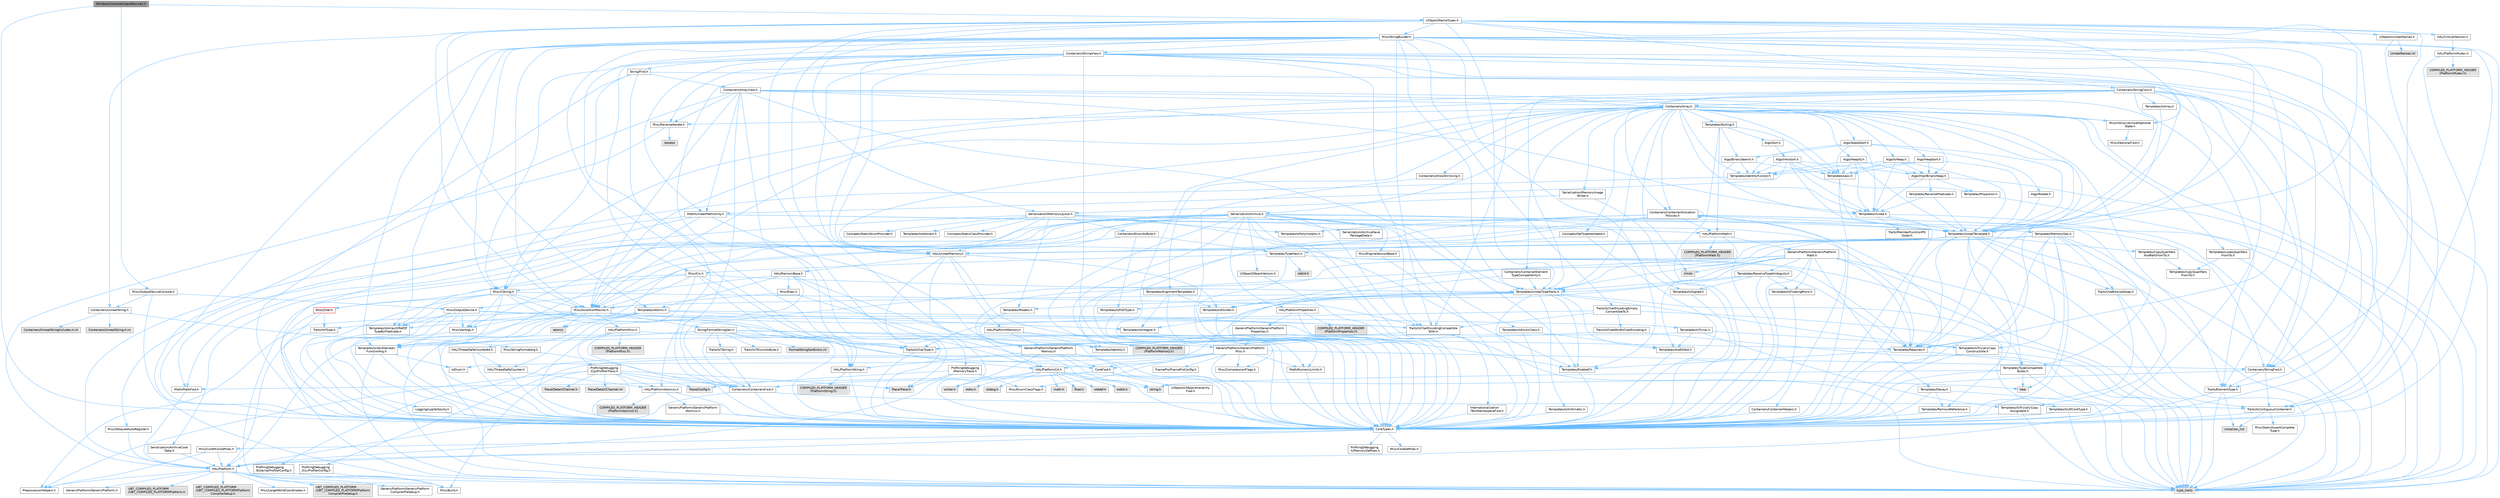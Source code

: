 digraph "WindowsConsoleOutputDevice2.h"
{
 // INTERACTIVE_SVG=YES
 // LATEX_PDF_SIZE
  bgcolor="transparent";
  edge [fontname=Helvetica,fontsize=10,labelfontname=Helvetica,labelfontsize=10];
  node [fontname=Helvetica,fontsize=10,shape=box,height=0.2,width=0.4];
  Node1 [id="Node000001",label="WindowsConsoleOutputDevice2.h",height=0.2,width=0.4,color="gray40", fillcolor="grey60", style="filled", fontcolor="black",tooltip=" "];
  Node1 -> Node2 [id="edge1_Node000001_Node000002",color="steelblue1",style="solid",tooltip=" "];
  Node2 [id="Node000002",label="CoreTypes.h",height=0.2,width=0.4,color="grey40", fillcolor="white", style="filled",URL="$dc/dec/CoreTypes_8h.html",tooltip=" "];
  Node2 -> Node3 [id="edge2_Node000002_Node000003",color="steelblue1",style="solid",tooltip=" "];
  Node3 [id="Node000003",label="HAL/Platform.h",height=0.2,width=0.4,color="grey40", fillcolor="white", style="filled",URL="$d9/dd0/Platform_8h.html",tooltip=" "];
  Node3 -> Node4 [id="edge3_Node000003_Node000004",color="steelblue1",style="solid",tooltip=" "];
  Node4 [id="Node000004",label="Misc/Build.h",height=0.2,width=0.4,color="grey40", fillcolor="white", style="filled",URL="$d3/dbb/Build_8h.html",tooltip=" "];
  Node3 -> Node5 [id="edge4_Node000003_Node000005",color="steelblue1",style="solid",tooltip=" "];
  Node5 [id="Node000005",label="Misc/LargeWorldCoordinates.h",height=0.2,width=0.4,color="grey40", fillcolor="white", style="filled",URL="$d2/dcb/LargeWorldCoordinates_8h.html",tooltip=" "];
  Node3 -> Node6 [id="edge5_Node000003_Node000006",color="steelblue1",style="solid",tooltip=" "];
  Node6 [id="Node000006",label="type_traits",height=0.2,width=0.4,color="grey60", fillcolor="#E0E0E0", style="filled",tooltip=" "];
  Node3 -> Node7 [id="edge6_Node000003_Node000007",color="steelblue1",style="solid",tooltip=" "];
  Node7 [id="Node000007",label="PreprocessorHelpers.h",height=0.2,width=0.4,color="grey40", fillcolor="white", style="filled",URL="$db/ddb/PreprocessorHelpers_8h.html",tooltip=" "];
  Node3 -> Node8 [id="edge7_Node000003_Node000008",color="steelblue1",style="solid",tooltip=" "];
  Node8 [id="Node000008",label="UBT_COMPILED_PLATFORM\l/UBT_COMPILED_PLATFORMPlatform\lCompilerPreSetup.h",height=0.2,width=0.4,color="grey60", fillcolor="#E0E0E0", style="filled",tooltip=" "];
  Node3 -> Node9 [id="edge8_Node000003_Node000009",color="steelblue1",style="solid",tooltip=" "];
  Node9 [id="Node000009",label="GenericPlatform/GenericPlatform\lCompilerPreSetup.h",height=0.2,width=0.4,color="grey40", fillcolor="white", style="filled",URL="$d9/dc8/GenericPlatformCompilerPreSetup_8h.html",tooltip=" "];
  Node3 -> Node10 [id="edge9_Node000003_Node000010",color="steelblue1",style="solid",tooltip=" "];
  Node10 [id="Node000010",label="GenericPlatform/GenericPlatform.h",height=0.2,width=0.4,color="grey40", fillcolor="white", style="filled",URL="$d6/d84/GenericPlatform_8h.html",tooltip=" "];
  Node3 -> Node11 [id="edge10_Node000003_Node000011",color="steelblue1",style="solid",tooltip=" "];
  Node11 [id="Node000011",label="UBT_COMPILED_PLATFORM\l/UBT_COMPILED_PLATFORMPlatform.h",height=0.2,width=0.4,color="grey60", fillcolor="#E0E0E0", style="filled",tooltip=" "];
  Node3 -> Node12 [id="edge11_Node000003_Node000012",color="steelblue1",style="solid",tooltip=" "];
  Node12 [id="Node000012",label="UBT_COMPILED_PLATFORM\l/UBT_COMPILED_PLATFORMPlatform\lCompilerSetup.h",height=0.2,width=0.4,color="grey60", fillcolor="#E0E0E0", style="filled",tooltip=" "];
  Node2 -> Node13 [id="edge12_Node000002_Node000013",color="steelblue1",style="solid",tooltip=" "];
  Node13 [id="Node000013",label="ProfilingDebugging\l/UMemoryDefines.h",height=0.2,width=0.4,color="grey40", fillcolor="white", style="filled",URL="$d2/da2/UMemoryDefines_8h.html",tooltip=" "];
  Node2 -> Node14 [id="edge13_Node000002_Node000014",color="steelblue1",style="solid",tooltip=" "];
  Node14 [id="Node000014",label="Misc/CoreMiscDefines.h",height=0.2,width=0.4,color="grey40", fillcolor="white", style="filled",URL="$da/d38/CoreMiscDefines_8h.html",tooltip=" "];
  Node14 -> Node3 [id="edge14_Node000014_Node000003",color="steelblue1",style="solid",tooltip=" "];
  Node14 -> Node7 [id="edge15_Node000014_Node000007",color="steelblue1",style="solid",tooltip=" "];
  Node2 -> Node15 [id="edge16_Node000002_Node000015",color="steelblue1",style="solid",tooltip=" "];
  Node15 [id="Node000015",label="Misc/CoreDefines.h",height=0.2,width=0.4,color="grey40", fillcolor="white", style="filled",URL="$d3/dd2/CoreDefines_8h.html",tooltip=" "];
  Node1 -> Node16 [id="edge17_Node000001_Node000016",color="steelblue1",style="solid",tooltip=" "];
  Node16 [id="Node000016",label="Misc/OutputDeviceConsole.h",height=0.2,width=0.4,color="grey40", fillcolor="white", style="filled",URL="$dc/d60/OutputDeviceConsole_8h.html",tooltip=" "];
  Node16 -> Node2 [id="edge18_Node000016_Node000002",color="steelblue1",style="solid",tooltip=" "];
  Node16 -> Node17 [id="edge19_Node000016_Node000017",color="steelblue1",style="solid",tooltip=" "];
  Node17 [id="Node000017",label="Misc/OutputDevice.h",height=0.2,width=0.4,color="grey40", fillcolor="white", style="filled",URL="$d7/d32/OutputDevice_8h.html",tooltip=" "];
  Node17 -> Node18 [id="edge20_Node000017_Node000018",color="steelblue1",style="solid",tooltip=" "];
  Node18 [id="Node000018",label="CoreFwd.h",height=0.2,width=0.4,color="grey40", fillcolor="white", style="filled",URL="$d1/d1e/CoreFwd_8h.html",tooltip=" "];
  Node18 -> Node2 [id="edge21_Node000018_Node000002",color="steelblue1",style="solid",tooltip=" "];
  Node18 -> Node19 [id="edge22_Node000018_Node000019",color="steelblue1",style="solid",tooltip=" "];
  Node19 [id="Node000019",label="Containers/ContainersFwd.h",height=0.2,width=0.4,color="grey40", fillcolor="white", style="filled",URL="$d4/d0a/ContainersFwd_8h.html",tooltip=" "];
  Node19 -> Node3 [id="edge23_Node000019_Node000003",color="steelblue1",style="solid",tooltip=" "];
  Node19 -> Node2 [id="edge24_Node000019_Node000002",color="steelblue1",style="solid",tooltip=" "];
  Node19 -> Node20 [id="edge25_Node000019_Node000020",color="steelblue1",style="solid",tooltip=" "];
  Node20 [id="Node000020",label="Traits/IsContiguousContainer.h",height=0.2,width=0.4,color="grey40", fillcolor="white", style="filled",URL="$d5/d3c/IsContiguousContainer_8h.html",tooltip=" "];
  Node20 -> Node2 [id="edge26_Node000020_Node000002",color="steelblue1",style="solid",tooltip=" "];
  Node20 -> Node21 [id="edge27_Node000020_Node000021",color="steelblue1",style="solid",tooltip=" "];
  Node21 [id="Node000021",label="Misc/StaticAssertComplete\lType.h",height=0.2,width=0.4,color="grey40", fillcolor="white", style="filled",URL="$d5/d4e/StaticAssertCompleteType_8h.html",tooltip=" "];
  Node20 -> Node22 [id="edge28_Node000020_Node000022",color="steelblue1",style="solid",tooltip=" "];
  Node22 [id="Node000022",label="initializer_list",height=0.2,width=0.4,color="grey60", fillcolor="#E0E0E0", style="filled",tooltip=" "];
  Node18 -> Node23 [id="edge29_Node000018_Node000023",color="steelblue1",style="solid",tooltip=" "];
  Node23 [id="Node000023",label="Math/MathFwd.h",height=0.2,width=0.4,color="grey40", fillcolor="white", style="filled",URL="$d2/d10/MathFwd_8h.html",tooltip=" "];
  Node23 -> Node3 [id="edge30_Node000023_Node000003",color="steelblue1",style="solid",tooltip=" "];
  Node18 -> Node24 [id="edge31_Node000018_Node000024",color="steelblue1",style="solid",tooltip=" "];
  Node24 [id="Node000024",label="UObject/UObjectHierarchy\lFwd.h",height=0.2,width=0.4,color="grey40", fillcolor="white", style="filled",URL="$d3/d13/UObjectHierarchyFwd_8h.html",tooltip=" "];
  Node17 -> Node2 [id="edge32_Node000017_Node000002",color="steelblue1",style="solid",tooltip=" "];
  Node17 -> Node25 [id="edge33_Node000017_Node000025",color="steelblue1",style="solid",tooltip=" "];
  Node25 [id="Node000025",label="Logging/LogVerbosity.h",height=0.2,width=0.4,color="grey40", fillcolor="white", style="filled",URL="$d2/d8f/LogVerbosity_8h.html",tooltip=" "];
  Node25 -> Node2 [id="edge34_Node000025_Node000002",color="steelblue1",style="solid",tooltip=" "];
  Node17 -> Node26 [id="edge35_Node000017_Node000026",color="steelblue1",style="solid",tooltip=" "];
  Node26 [id="Node000026",label="Misc/VarArgs.h",height=0.2,width=0.4,color="grey40", fillcolor="white", style="filled",URL="$d5/d6f/VarArgs_8h.html",tooltip=" "];
  Node26 -> Node2 [id="edge36_Node000026_Node000002",color="steelblue1",style="solid",tooltip=" "];
  Node17 -> Node27 [id="edge37_Node000017_Node000027",color="steelblue1",style="solid",tooltip=" "];
  Node27 [id="Node000027",label="Templates/IsArrayOrRefOf\lTypeByPredicate.h",height=0.2,width=0.4,color="grey40", fillcolor="white", style="filled",URL="$d6/da1/IsArrayOrRefOfTypeByPredicate_8h.html",tooltip=" "];
  Node27 -> Node2 [id="edge38_Node000027_Node000002",color="steelblue1",style="solid",tooltip=" "];
  Node17 -> Node28 [id="edge39_Node000017_Node000028",color="steelblue1",style="solid",tooltip=" "];
  Node28 [id="Node000028",label="Templates/IsValidVariadic\lFunctionArg.h",height=0.2,width=0.4,color="grey40", fillcolor="white", style="filled",URL="$d0/dc8/IsValidVariadicFunctionArg_8h.html",tooltip=" "];
  Node28 -> Node2 [id="edge40_Node000028_Node000002",color="steelblue1",style="solid",tooltip=" "];
  Node28 -> Node29 [id="edge41_Node000028_Node000029",color="steelblue1",style="solid",tooltip=" "];
  Node29 [id="Node000029",label="IsEnum.h",height=0.2,width=0.4,color="grey40", fillcolor="white", style="filled",URL="$d4/de5/IsEnum_8h.html",tooltip=" "];
  Node28 -> Node6 [id="edge42_Node000028_Node000006",color="steelblue1",style="solid",tooltip=" "];
  Node17 -> Node30 [id="edge43_Node000017_Node000030",color="steelblue1",style="solid",tooltip=" "];
  Node30 [id="Node000030",label="Traits/IsCharEncodingCompatible\lWith.h",height=0.2,width=0.4,color="grey40", fillcolor="white", style="filled",URL="$df/dd1/IsCharEncodingCompatibleWith_8h.html",tooltip=" "];
  Node30 -> Node6 [id="edge44_Node000030_Node000006",color="steelblue1",style="solid",tooltip=" "];
  Node30 -> Node31 [id="edge45_Node000030_Node000031",color="steelblue1",style="solid",tooltip=" "];
  Node31 [id="Node000031",label="Traits/IsCharType.h",height=0.2,width=0.4,color="grey40", fillcolor="white", style="filled",URL="$db/d51/IsCharType_8h.html",tooltip=" "];
  Node31 -> Node2 [id="edge46_Node000031_Node000002",color="steelblue1",style="solid",tooltip=" "];
  Node16 -> Node32 [id="edge47_Node000016_Node000032",color="steelblue1",style="solid",tooltip=" "];
  Node32 [id="Node000032",label="Containers/UnrealString.h",height=0.2,width=0.4,color="grey40", fillcolor="white", style="filled",URL="$d5/dba/UnrealString_8h.html",tooltip=" "];
  Node32 -> Node33 [id="edge48_Node000032_Node000033",color="steelblue1",style="solid",tooltip=" "];
  Node33 [id="Node000033",label="Containers/UnrealStringIncludes.h.inl",height=0.2,width=0.4,color="grey60", fillcolor="#E0E0E0", style="filled",tooltip=" "];
  Node32 -> Node34 [id="edge49_Node000032_Node000034",color="steelblue1",style="solid",tooltip=" "];
  Node34 [id="Node000034",label="Containers/UnrealString.h.inl",height=0.2,width=0.4,color="grey60", fillcolor="#E0E0E0", style="filled",tooltip=" "];
  Node32 -> Node35 [id="edge50_Node000032_Node000035",color="steelblue1",style="solid",tooltip=" "];
  Node35 [id="Node000035",label="Misc/StringFormatArg.h",height=0.2,width=0.4,color="grey40", fillcolor="white", style="filled",URL="$d2/d16/StringFormatArg_8h.html",tooltip=" "];
  Node35 -> Node19 [id="edge51_Node000035_Node000019",color="steelblue1",style="solid",tooltip=" "];
  Node1 -> Node36 [id="edge52_Node000001_Node000036",color="steelblue1",style="solid",tooltip=" "];
  Node36 [id="Node000036",label="UObject/NameTypes.h",height=0.2,width=0.4,color="grey40", fillcolor="white", style="filled",URL="$d6/d35/NameTypes_8h.html",tooltip=" "];
  Node36 -> Node2 [id="edge53_Node000036_Node000002",color="steelblue1",style="solid",tooltip=" "];
  Node36 -> Node37 [id="edge54_Node000036_Node000037",color="steelblue1",style="solid",tooltip=" "];
  Node37 [id="Node000037",label="Misc/AssertionMacros.h",height=0.2,width=0.4,color="grey40", fillcolor="white", style="filled",URL="$d0/dfa/AssertionMacros_8h.html",tooltip=" "];
  Node37 -> Node2 [id="edge55_Node000037_Node000002",color="steelblue1",style="solid",tooltip=" "];
  Node37 -> Node3 [id="edge56_Node000037_Node000003",color="steelblue1",style="solid",tooltip=" "];
  Node37 -> Node38 [id="edge57_Node000037_Node000038",color="steelblue1",style="solid",tooltip=" "];
  Node38 [id="Node000038",label="HAL/PlatformMisc.h",height=0.2,width=0.4,color="grey40", fillcolor="white", style="filled",URL="$d0/df5/PlatformMisc_8h.html",tooltip=" "];
  Node38 -> Node2 [id="edge58_Node000038_Node000002",color="steelblue1",style="solid",tooltip=" "];
  Node38 -> Node39 [id="edge59_Node000038_Node000039",color="steelblue1",style="solid",tooltip=" "];
  Node39 [id="Node000039",label="GenericPlatform/GenericPlatform\lMisc.h",height=0.2,width=0.4,color="grey40", fillcolor="white", style="filled",URL="$db/d9a/GenericPlatformMisc_8h.html",tooltip=" "];
  Node39 -> Node40 [id="edge60_Node000039_Node000040",color="steelblue1",style="solid",tooltip=" "];
  Node40 [id="Node000040",label="Containers/StringFwd.h",height=0.2,width=0.4,color="grey40", fillcolor="white", style="filled",URL="$df/d37/StringFwd_8h.html",tooltip=" "];
  Node40 -> Node2 [id="edge61_Node000040_Node000002",color="steelblue1",style="solid",tooltip=" "];
  Node40 -> Node41 [id="edge62_Node000040_Node000041",color="steelblue1",style="solid",tooltip=" "];
  Node41 [id="Node000041",label="Traits/ElementType.h",height=0.2,width=0.4,color="grey40", fillcolor="white", style="filled",URL="$d5/d4f/ElementType_8h.html",tooltip=" "];
  Node41 -> Node3 [id="edge63_Node000041_Node000003",color="steelblue1",style="solid",tooltip=" "];
  Node41 -> Node22 [id="edge64_Node000041_Node000022",color="steelblue1",style="solid",tooltip=" "];
  Node41 -> Node6 [id="edge65_Node000041_Node000006",color="steelblue1",style="solid",tooltip=" "];
  Node40 -> Node20 [id="edge66_Node000040_Node000020",color="steelblue1",style="solid",tooltip=" "];
  Node39 -> Node18 [id="edge67_Node000039_Node000018",color="steelblue1",style="solid",tooltip=" "];
  Node39 -> Node2 [id="edge68_Node000039_Node000002",color="steelblue1",style="solid",tooltip=" "];
  Node39 -> Node42 [id="edge69_Node000039_Node000042",color="steelblue1",style="solid",tooltip=" "];
  Node42 [id="Node000042",label="FramePro/FrameProConfig.h",height=0.2,width=0.4,color="grey40", fillcolor="white", style="filled",URL="$d7/d90/FrameProConfig_8h.html",tooltip=" "];
  Node39 -> Node43 [id="edge70_Node000039_Node000043",color="steelblue1",style="solid",tooltip=" "];
  Node43 [id="Node000043",label="HAL/PlatformCrt.h",height=0.2,width=0.4,color="grey40", fillcolor="white", style="filled",URL="$d8/d75/PlatformCrt_8h.html",tooltip=" "];
  Node43 -> Node44 [id="edge71_Node000043_Node000044",color="steelblue1",style="solid",tooltip=" "];
  Node44 [id="Node000044",label="new",height=0.2,width=0.4,color="grey60", fillcolor="#E0E0E0", style="filled",tooltip=" "];
  Node43 -> Node45 [id="edge72_Node000043_Node000045",color="steelblue1",style="solid",tooltip=" "];
  Node45 [id="Node000045",label="wchar.h",height=0.2,width=0.4,color="grey60", fillcolor="#E0E0E0", style="filled",tooltip=" "];
  Node43 -> Node46 [id="edge73_Node000043_Node000046",color="steelblue1",style="solid",tooltip=" "];
  Node46 [id="Node000046",label="stddef.h",height=0.2,width=0.4,color="grey60", fillcolor="#E0E0E0", style="filled",tooltip=" "];
  Node43 -> Node47 [id="edge74_Node000043_Node000047",color="steelblue1",style="solid",tooltip=" "];
  Node47 [id="Node000047",label="stdlib.h",height=0.2,width=0.4,color="grey60", fillcolor="#E0E0E0", style="filled",tooltip=" "];
  Node43 -> Node48 [id="edge75_Node000043_Node000048",color="steelblue1",style="solid",tooltip=" "];
  Node48 [id="Node000048",label="stdio.h",height=0.2,width=0.4,color="grey60", fillcolor="#E0E0E0", style="filled",tooltip=" "];
  Node43 -> Node49 [id="edge76_Node000043_Node000049",color="steelblue1",style="solid",tooltip=" "];
  Node49 [id="Node000049",label="stdarg.h",height=0.2,width=0.4,color="grey60", fillcolor="#E0E0E0", style="filled",tooltip=" "];
  Node43 -> Node50 [id="edge77_Node000043_Node000050",color="steelblue1",style="solid",tooltip=" "];
  Node50 [id="Node000050",label="math.h",height=0.2,width=0.4,color="grey60", fillcolor="#E0E0E0", style="filled",tooltip=" "];
  Node43 -> Node51 [id="edge78_Node000043_Node000051",color="steelblue1",style="solid",tooltip=" "];
  Node51 [id="Node000051",label="float.h",height=0.2,width=0.4,color="grey60", fillcolor="#E0E0E0", style="filled",tooltip=" "];
  Node43 -> Node52 [id="edge79_Node000043_Node000052",color="steelblue1",style="solid",tooltip=" "];
  Node52 [id="Node000052",label="string.h",height=0.2,width=0.4,color="grey60", fillcolor="#E0E0E0", style="filled",tooltip=" "];
  Node39 -> Node53 [id="edge80_Node000039_Node000053",color="steelblue1",style="solid",tooltip=" "];
  Node53 [id="Node000053",label="Math/NumericLimits.h",height=0.2,width=0.4,color="grey40", fillcolor="white", style="filled",URL="$df/d1b/NumericLimits_8h.html",tooltip=" "];
  Node53 -> Node2 [id="edge81_Node000053_Node000002",color="steelblue1",style="solid",tooltip=" "];
  Node39 -> Node54 [id="edge82_Node000039_Node000054",color="steelblue1",style="solid",tooltip=" "];
  Node54 [id="Node000054",label="Misc/CompressionFlags.h",height=0.2,width=0.4,color="grey40", fillcolor="white", style="filled",URL="$d9/d76/CompressionFlags_8h.html",tooltip=" "];
  Node39 -> Node55 [id="edge83_Node000039_Node000055",color="steelblue1",style="solid",tooltip=" "];
  Node55 [id="Node000055",label="Misc/EnumClassFlags.h",height=0.2,width=0.4,color="grey40", fillcolor="white", style="filled",URL="$d8/de7/EnumClassFlags_8h.html",tooltip=" "];
  Node39 -> Node56 [id="edge84_Node000039_Node000056",color="steelblue1",style="solid",tooltip=" "];
  Node56 [id="Node000056",label="ProfilingDebugging\l/CsvProfilerConfig.h",height=0.2,width=0.4,color="grey40", fillcolor="white", style="filled",URL="$d3/d88/CsvProfilerConfig_8h.html",tooltip=" "];
  Node56 -> Node4 [id="edge85_Node000056_Node000004",color="steelblue1",style="solid",tooltip=" "];
  Node39 -> Node57 [id="edge86_Node000039_Node000057",color="steelblue1",style="solid",tooltip=" "];
  Node57 [id="Node000057",label="ProfilingDebugging\l/ExternalProfilerConfig.h",height=0.2,width=0.4,color="grey40", fillcolor="white", style="filled",URL="$d3/dbb/ExternalProfilerConfig_8h.html",tooltip=" "];
  Node57 -> Node4 [id="edge87_Node000057_Node000004",color="steelblue1",style="solid",tooltip=" "];
  Node38 -> Node58 [id="edge88_Node000038_Node000058",color="steelblue1",style="solid",tooltip=" "];
  Node58 [id="Node000058",label="COMPILED_PLATFORM_HEADER\l(PlatformMisc.h)",height=0.2,width=0.4,color="grey60", fillcolor="#E0E0E0", style="filled",tooltip=" "];
  Node38 -> Node59 [id="edge89_Node000038_Node000059",color="steelblue1",style="solid",tooltip=" "];
  Node59 [id="Node000059",label="ProfilingDebugging\l/CpuProfilerTrace.h",height=0.2,width=0.4,color="grey40", fillcolor="white", style="filled",URL="$da/dcb/CpuProfilerTrace_8h.html",tooltip=" "];
  Node59 -> Node2 [id="edge90_Node000059_Node000002",color="steelblue1",style="solid",tooltip=" "];
  Node59 -> Node19 [id="edge91_Node000059_Node000019",color="steelblue1",style="solid",tooltip=" "];
  Node59 -> Node60 [id="edge92_Node000059_Node000060",color="steelblue1",style="solid",tooltip=" "];
  Node60 [id="Node000060",label="HAL/PlatformAtomics.h",height=0.2,width=0.4,color="grey40", fillcolor="white", style="filled",URL="$d3/d36/PlatformAtomics_8h.html",tooltip=" "];
  Node60 -> Node2 [id="edge93_Node000060_Node000002",color="steelblue1",style="solid",tooltip=" "];
  Node60 -> Node61 [id="edge94_Node000060_Node000061",color="steelblue1",style="solid",tooltip=" "];
  Node61 [id="Node000061",label="GenericPlatform/GenericPlatform\lAtomics.h",height=0.2,width=0.4,color="grey40", fillcolor="white", style="filled",URL="$da/d72/GenericPlatformAtomics_8h.html",tooltip=" "];
  Node61 -> Node2 [id="edge95_Node000061_Node000002",color="steelblue1",style="solid",tooltip=" "];
  Node60 -> Node62 [id="edge96_Node000060_Node000062",color="steelblue1",style="solid",tooltip=" "];
  Node62 [id="Node000062",label="COMPILED_PLATFORM_HEADER\l(PlatformAtomics.h)",height=0.2,width=0.4,color="grey60", fillcolor="#E0E0E0", style="filled",tooltip=" "];
  Node59 -> Node7 [id="edge97_Node000059_Node000007",color="steelblue1",style="solid",tooltip=" "];
  Node59 -> Node4 [id="edge98_Node000059_Node000004",color="steelblue1",style="solid",tooltip=" "];
  Node59 -> Node63 [id="edge99_Node000059_Node000063",color="steelblue1",style="solid",tooltip=" "];
  Node63 [id="Node000063",label="Trace/Config.h",height=0.2,width=0.4,color="grey60", fillcolor="#E0E0E0", style="filled",tooltip=" "];
  Node59 -> Node64 [id="edge100_Node000059_Node000064",color="steelblue1",style="solid",tooltip=" "];
  Node64 [id="Node000064",label="Trace/Detail/Channel.h",height=0.2,width=0.4,color="grey60", fillcolor="#E0E0E0", style="filled",tooltip=" "];
  Node59 -> Node65 [id="edge101_Node000059_Node000065",color="steelblue1",style="solid",tooltip=" "];
  Node65 [id="Node000065",label="Trace/Detail/Channel.inl",height=0.2,width=0.4,color="grey60", fillcolor="#E0E0E0", style="filled",tooltip=" "];
  Node59 -> Node66 [id="edge102_Node000059_Node000066",color="steelblue1",style="solid",tooltip=" "];
  Node66 [id="Node000066",label="Trace/Trace.h",height=0.2,width=0.4,color="grey60", fillcolor="#E0E0E0", style="filled",tooltip=" "];
  Node37 -> Node7 [id="edge103_Node000037_Node000007",color="steelblue1",style="solid",tooltip=" "];
  Node37 -> Node67 [id="edge104_Node000037_Node000067",color="steelblue1",style="solid",tooltip=" "];
  Node67 [id="Node000067",label="Templates/EnableIf.h",height=0.2,width=0.4,color="grey40", fillcolor="white", style="filled",URL="$d7/d60/EnableIf_8h.html",tooltip=" "];
  Node67 -> Node2 [id="edge105_Node000067_Node000002",color="steelblue1",style="solid",tooltip=" "];
  Node37 -> Node27 [id="edge106_Node000037_Node000027",color="steelblue1",style="solid",tooltip=" "];
  Node37 -> Node28 [id="edge107_Node000037_Node000028",color="steelblue1",style="solid",tooltip=" "];
  Node37 -> Node30 [id="edge108_Node000037_Node000030",color="steelblue1",style="solid",tooltip=" "];
  Node37 -> Node26 [id="edge109_Node000037_Node000026",color="steelblue1",style="solid",tooltip=" "];
  Node37 -> Node68 [id="edge110_Node000037_Node000068",color="steelblue1",style="solid",tooltip=" "];
  Node68 [id="Node000068",label="String/FormatStringSan.h",height=0.2,width=0.4,color="grey40", fillcolor="white", style="filled",URL="$d3/d8b/FormatStringSan_8h.html",tooltip=" "];
  Node68 -> Node6 [id="edge111_Node000068_Node000006",color="steelblue1",style="solid",tooltip=" "];
  Node68 -> Node2 [id="edge112_Node000068_Node000002",color="steelblue1",style="solid",tooltip=" "];
  Node68 -> Node69 [id="edge113_Node000068_Node000069",color="steelblue1",style="solid",tooltip=" "];
  Node69 [id="Node000069",label="Templates/Requires.h",height=0.2,width=0.4,color="grey40", fillcolor="white", style="filled",URL="$dc/d96/Requires_8h.html",tooltip=" "];
  Node69 -> Node67 [id="edge114_Node000069_Node000067",color="steelblue1",style="solid",tooltip=" "];
  Node69 -> Node6 [id="edge115_Node000069_Node000006",color="steelblue1",style="solid",tooltip=" "];
  Node68 -> Node70 [id="edge116_Node000068_Node000070",color="steelblue1",style="solid",tooltip=" "];
  Node70 [id="Node000070",label="Templates/Identity.h",height=0.2,width=0.4,color="grey40", fillcolor="white", style="filled",URL="$d0/dd5/Identity_8h.html",tooltip=" "];
  Node68 -> Node28 [id="edge117_Node000068_Node000028",color="steelblue1",style="solid",tooltip=" "];
  Node68 -> Node31 [id="edge118_Node000068_Node000031",color="steelblue1",style="solid",tooltip=" "];
  Node68 -> Node71 [id="edge119_Node000068_Node000071",color="steelblue1",style="solid",tooltip=" "];
  Node71 [id="Node000071",label="Traits/IsTEnumAsByte.h",height=0.2,width=0.4,color="grey40", fillcolor="white", style="filled",URL="$d1/de6/IsTEnumAsByte_8h.html",tooltip=" "];
  Node68 -> Node72 [id="edge120_Node000068_Node000072",color="steelblue1",style="solid",tooltip=" "];
  Node72 [id="Node000072",label="Traits/IsTString.h",height=0.2,width=0.4,color="grey40", fillcolor="white", style="filled",URL="$d0/df8/IsTString_8h.html",tooltip=" "];
  Node72 -> Node19 [id="edge121_Node000072_Node000019",color="steelblue1",style="solid",tooltip=" "];
  Node68 -> Node19 [id="edge122_Node000068_Node000019",color="steelblue1",style="solid",tooltip=" "];
  Node68 -> Node73 [id="edge123_Node000068_Node000073",color="steelblue1",style="solid",tooltip=" "];
  Node73 [id="Node000073",label="FormatStringSanErrors.inl",height=0.2,width=0.4,color="grey60", fillcolor="#E0E0E0", style="filled",tooltip=" "];
  Node37 -> Node74 [id="edge124_Node000037_Node000074",color="steelblue1",style="solid",tooltip=" "];
  Node74 [id="Node000074",label="atomic",height=0.2,width=0.4,color="grey60", fillcolor="#E0E0E0", style="filled",tooltip=" "];
  Node36 -> Node75 [id="edge125_Node000036_Node000075",color="steelblue1",style="solid",tooltip=" "];
  Node75 [id="Node000075",label="HAL/UnrealMemory.h",height=0.2,width=0.4,color="grey40", fillcolor="white", style="filled",URL="$d9/d96/UnrealMemory_8h.html",tooltip=" "];
  Node75 -> Node2 [id="edge126_Node000075_Node000002",color="steelblue1",style="solid",tooltip=" "];
  Node75 -> Node76 [id="edge127_Node000075_Node000076",color="steelblue1",style="solid",tooltip=" "];
  Node76 [id="Node000076",label="GenericPlatform/GenericPlatform\lMemory.h",height=0.2,width=0.4,color="grey40", fillcolor="white", style="filled",URL="$dd/d22/GenericPlatformMemory_8h.html",tooltip=" "];
  Node76 -> Node18 [id="edge128_Node000076_Node000018",color="steelblue1",style="solid",tooltip=" "];
  Node76 -> Node2 [id="edge129_Node000076_Node000002",color="steelblue1",style="solid",tooltip=" "];
  Node76 -> Node77 [id="edge130_Node000076_Node000077",color="steelblue1",style="solid",tooltip=" "];
  Node77 [id="Node000077",label="HAL/PlatformString.h",height=0.2,width=0.4,color="grey40", fillcolor="white", style="filled",URL="$db/db5/PlatformString_8h.html",tooltip=" "];
  Node77 -> Node2 [id="edge131_Node000077_Node000002",color="steelblue1",style="solid",tooltip=" "];
  Node77 -> Node78 [id="edge132_Node000077_Node000078",color="steelblue1",style="solid",tooltip=" "];
  Node78 [id="Node000078",label="COMPILED_PLATFORM_HEADER\l(PlatformString.h)",height=0.2,width=0.4,color="grey60", fillcolor="#E0E0E0", style="filled",tooltip=" "];
  Node76 -> Node52 [id="edge133_Node000076_Node000052",color="steelblue1",style="solid",tooltip=" "];
  Node76 -> Node45 [id="edge134_Node000076_Node000045",color="steelblue1",style="solid",tooltip=" "];
  Node75 -> Node79 [id="edge135_Node000075_Node000079",color="steelblue1",style="solid",tooltip=" "];
  Node79 [id="Node000079",label="HAL/MemoryBase.h",height=0.2,width=0.4,color="grey40", fillcolor="white", style="filled",URL="$d6/d9f/MemoryBase_8h.html",tooltip=" "];
  Node79 -> Node2 [id="edge136_Node000079_Node000002",color="steelblue1",style="solid",tooltip=" "];
  Node79 -> Node60 [id="edge137_Node000079_Node000060",color="steelblue1",style="solid",tooltip=" "];
  Node79 -> Node43 [id="edge138_Node000079_Node000043",color="steelblue1",style="solid",tooltip=" "];
  Node79 -> Node80 [id="edge139_Node000079_Node000080",color="steelblue1",style="solid",tooltip=" "];
  Node80 [id="Node000080",label="Misc/Exec.h",height=0.2,width=0.4,color="grey40", fillcolor="white", style="filled",URL="$de/ddb/Exec_8h.html",tooltip=" "];
  Node80 -> Node2 [id="edge140_Node000080_Node000002",color="steelblue1",style="solid",tooltip=" "];
  Node80 -> Node37 [id="edge141_Node000080_Node000037",color="steelblue1",style="solid",tooltip=" "];
  Node79 -> Node17 [id="edge142_Node000079_Node000017",color="steelblue1",style="solid",tooltip=" "];
  Node79 -> Node81 [id="edge143_Node000079_Node000081",color="steelblue1",style="solid",tooltip=" "];
  Node81 [id="Node000081",label="Templates/Atomic.h",height=0.2,width=0.4,color="grey40", fillcolor="white", style="filled",URL="$d3/d91/Atomic_8h.html",tooltip=" "];
  Node81 -> Node82 [id="edge144_Node000081_Node000082",color="steelblue1",style="solid",tooltip=" "];
  Node82 [id="Node000082",label="HAL/ThreadSafeCounter.h",height=0.2,width=0.4,color="grey40", fillcolor="white", style="filled",URL="$dc/dc9/ThreadSafeCounter_8h.html",tooltip=" "];
  Node82 -> Node2 [id="edge145_Node000082_Node000002",color="steelblue1",style="solid",tooltip=" "];
  Node82 -> Node60 [id="edge146_Node000082_Node000060",color="steelblue1",style="solid",tooltip=" "];
  Node81 -> Node83 [id="edge147_Node000081_Node000083",color="steelblue1",style="solid",tooltip=" "];
  Node83 [id="Node000083",label="HAL/ThreadSafeCounter64.h",height=0.2,width=0.4,color="grey40", fillcolor="white", style="filled",URL="$d0/d12/ThreadSafeCounter64_8h.html",tooltip=" "];
  Node83 -> Node2 [id="edge148_Node000083_Node000002",color="steelblue1",style="solid",tooltip=" "];
  Node83 -> Node82 [id="edge149_Node000083_Node000082",color="steelblue1",style="solid",tooltip=" "];
  Node81 -> Node84 [id="edge150_Node000081_Node000084",color="steelblue1",style="solid",tooltip=" "];
  Node84 [id="Node000084",label="Templates/IsIntegral.h",height=0.2,width=0.4,color="grey40", fillcolor="white", style="filled",URL="$da/d64/IsIntegral_8h.html",tooltip=" "];
  Node84 -> Node2 [id="edge151_Node000084_Node000002",color="steelblue1",style="solid",tooltip=" "];
  Node81 -> Node85 [id="edge152_Node000081_Node000085",color="steelblue1",style="solid",tooltip=" "];
  Node85 [id="Node000085",label="Templates/IsTrivial.h",height=0.2,width=0.4,color="grey40", fillcolor="white", style="filled",URL="$da/d4c/IsTrivial_8h.html",tooltip=" "];
  Node85 -> Node86 [id="edge153_Node000085_Node000086",color="steelblue1",style="solid",tooltip=" "];
  Node86 [id="Node000086",label="Templates/AndOrNot.h",height=0.2,width=0.4,color="grey40", fillcolor="white", style="filled",URL="$db/d0a/AndOrNot_8h.html",tooltip=" "];
  Node86 -> Node2 [id="edge154_Node000086_Node000002",color="steelblue1",style="solid",tooltip=" "];
  Node85 -> Node87 [id="edge155_Node000085_Node000087",color="steelblue1",style="solid",tooltip=" "];
  Node87 [id="Node000087",label="Templates/IsTriviallyCopy\lConstructible.h",height=0.2,width=0.4,color="grey40", fillcolor="white", style="filled",URL="$d3/d78/IsTriviallyCopyConstructible_8h.html",tooltip=" "];
  Node87 -> Node2 [id="edge156_Node000087_Node000002",color="steelblue1",style="solid",tooltip=" "];
  Node87 -> Node6 [id="edge157_Node000087_Node000006",color="steelblue1",style="solid",tooltip=" "];
  Node85 -> Node88 [id="edge158_Node000085_Node000088",color="steelblue1",style="solid",tooltip=" "];
  Node88 [id="Node000088",label="Templates/IsTriviallyCopy\lAssignable.h",height=0.2,width=0.4,color="grey40", fillcolor="white", style="filled",URL="$d2/df2/IsTriviallyCopyAssignable_8h.html",tooltip=" "];
  Node88 -> Node2 [id="edge159_Node000088_Node000002",color="steelblue1",style="solid",tooltip=" "];
  Node88 -> Node6 [id="edge160_Node000088_Node000006",color="steelblue1",style="solid",tooltip=" "];
  Node85 -> Node6 [id="edge161_Node000085_Node000006",color="steelblue1",style="solid",tooltip=" "];
  Node81 -> Node89 [id="edge162_Node000081_Node000089",color="steelblue1",style="solid",tooltip=" "];
  Node89 [id="Node000089",label="Traits/IntType.h",height=0.2,width=0.4,color="grey40", fillcolor="white", style="filled",URL="$d7/deb/IntType_8h.html",tooltip=" "];
  Node89 -> Node3 [id="edge163_Node000089_Node000003",color="steelblue1",style="solid",tooltip=" "];
  Node81 -> Node74 [id="edge164_Node000081_Node000074",color="steelblue1",style="solid",tooltip=" "];
  Node75 -> Node90 [id="edge165_Node000075_Node000090",color="steelblue1",style="solid",tooltip=" "];
  Node90 [id="Node000090",label="HAL/PlatformMemory.h",height=0.2,width=0.4,color="grey40", fillcolor="white", style="filled",URL="$de/d68/PlatformMemory_8h.html",tooltip=" "];
  Node90 -> Node2 [id="edge166_Node000090_Node000002",color="steelblue1",style="solid",tooltip=" "];
  Node90 -> Node76 [id="edge167_Node000090_Node000076",color="steelblue1",style="solid",tooltip=" "];
  Node90 -> Node91 [id="edge168_Node000090_Node000091",color="steelblue1",style="solid",tooltip=" "];
  Node91 [id="Node000091",label="COMPILED_PLATFORM_HEADER\l(PlatformMemory.h)",height=0.2,width=0.4,color="grey60", fillcolor="#E0E0E0", style="filled",tooltip=" "];
  Node75 -> Node92 [id="edge169_Node000075_Node000092",color="steelblue1",style="solid",tooltip=" "];
  Node92 [id="Node000092",label="ProfilingDebugging\l/MemoryTrace.h",height=0.2,width=0.4,color="grey40", fillcolor="white", style="filled",URL="$da/dd7/MemoryTrace_8h.html",tooltip=" "];
  Node92 -> Node3 [id="edge170_Node000092_Node000003",color="steelblue1",style="solid",tooltip=" "];
  Node92 -> Node55 [id="edge171_Node000092_Node000055",color="steelblue1",style="solid",tooltip=" "];
  Node92 -> Node63 [id="edge172_Node000092_Node000063",color="steelblue1",style="solid",tooltip=" "];
  Node92 -> Node66 [id="edge173_Node000092_Node000066",color="steelblue1",style="solid",tooltip=" "];
  Node75 -> Node93 [id="edge174_Node000075_Node000093",color="steelblue1",style="solid",tooltip=" "];
  Node93 [id="Node000093",label="Templates/IsPointer.h",height=0.2,width=0.4,color="grey40", fillcolor="white", style="filled",URL="$d7/d05/IsPointer_8h.html",tooltip=" "];
  Node93 -> Node2 [id="edge175_Node000093_Node000002",color="steelblue1",style="solid",tooltip=" "];
  Node36 -> Node94 [id="edge176_Node000036_Node000094",color="steelblue1",style="solid",tooltip=" "];
  Node94 [id="Node000094",label="Templates/UnrealTypeTraits.h",height=0.2,width=0.4,color="grey40", fillcolor="white", style="filled",URL="$d2/d2d/UnrealTypeTraits_8h.html",tooltip=" "];
  Node94 -> Node2 [id="edge177_Node000094_Node000002",color="steelblue1",style="solid",tooltip=" "];
  Node94 -> Node93 [id="edge178_Node000094_Node000093",color="steelblue1",style="solid",tooltip=" "];
  Node94 -> Node37 [id="edge179_Node000094_Node000037",color="steelblue1",style="solid",tooltip=" "];
  Node94 -> Node86 [id="edge180_Node000094_Node000086",color="steelblue1",style="solid",tooltip=" "];
  Node94 -> Node67 [id="edge181_Node000094_Node000067",color="steelblue1",style="solid",tooltip=" "];
  Node94 -> Node95 [id="edge182_Node000094_Node000095",color="steelblue1",style="solid",tooltip=" "];
  Node95 [id="Node000095",label="Templates/IsArithmetic.h",height=0.2,width=0.4,color="grey40", fillcolor="white", style="filled",URL="$d2/d5d/IsArithmetic_8h.html",tooltip=" "];
  Node95 -> Node2 [id="edge183_Node000095_Node000002",color="steelblue1",style="solid",tooltip=" "];
  Node94 -> Node29 [id="edge184_Node000094_Node000029",color="steelblue1",style="solid",tooltip=" "];
  Node94 -> Node96 [id="edge185_Node000094_Node000096",color="steelblue1",style="solid",tooltip=" "];
  Node96 [id="Node000096",label="Templates/Models.h",height=0.2,width=0.4,color="grey40", fillcolor="white", style="filled",URL="$d3/d0c/Models_8h.html",tooltip=" "];
  Node96 -> Node70 [id="edge186_Node000096_Node000070",color="steelblue1",style="solid",tooltip=" "];
  Node94 -> Node97 [id="edge187_Node000094_Node000097",color="steelblue1",style="solid",tooltip=" "];
  Node97 [id="Node000097",label="Templates/IsPODType.h",height=0.2,width=0.4,color="grey40", fillcolor="white", style="filled",URL="$d7/db1/IsPODType_8h.html",tooltip=" "];
  Node97 -> Node2 [id="edge188_Node000097_Node000002",color="steelblue1",style="solid",tooltip=" "];
  Node94 -> Node98 [id="edge189_Node000094_Node000098",color="steelblue1",style="solid",tooltip=" "];
  Node98 [id="Node000098",label="Templates/IsUECoreType.h",height=0.2,width=0.4,color="grey40", fillcolor="white", style="filled",URL="$d1/db8/IsUECoreType_8h.html",tooltip=" "];
  Node98 -> Node2 [id="edge190_Node000098_Node000002",color="steelblue1",style="solid",tooltip=" "];
  Node98 -> Node6 [id="edge191_Node000098_Node000006",color="steelblue1",style="solid",tooltip=" "];
  Node94 -> Node87 [id="edge192_Node000094_Node000087",color="steelblue1",style="solid",tooltip=" "];
  Node36 -> Node99 [id="edge193_Node000036_Node000099",color="steelblue1",style="solid",tooltip=" "];
  Node99 [id="Node000099",label="Templates/UnrealTemplate.h",height=0.2,width=0.4,color="grey40", fillcolor="white", style="filled",URL="$d4/d24/UnrealTemplate_8h.html",tooltip=" "];
  Node99 -> Node2 [id="edge194_Node000099_Node000002",color="steelblue1",style="solid",tooltip=" "];
  Node99 -> Node93 [id="edge195_Node000099_Node000093",color="steelblue1",style="solid",tooltip=" "];
  Node99 -> Node75 [id="edge196_Node000099_Node000075",color="steelblue1",style="solid",tooltip=" "];
  Node99 -> Node100 [id="edge197_Node000099_Node000100",color="steelblue1",style="solid",tooltip=" "];
  Node100 [id="Node000100",label="Templates/CopyQualifiers\lAndRefsFromTo.h",height=0.2,width=0.4,color="grey40", fillcolor="white", style="filled",URL="$d3/db3/CopyQualifiersAndRefsFromTo_8h.html",tooltip=" "];
  Node100 -> Node101 [id="edge198_Node000100_Node000101",color="steelblue1",style="solid",tooltip=" "];
  Node101 [id="Node000101",label="Templates/CopyQualifiers\lFromTo.h",height=0.2,width=0.4,color="grey40", fillcolor="white", style="filled",URL="$d5/db4/CopyQualifiersFromTo_8h.html",tooltip=" "];
  Node99 -> Node94 [id="edge199_Node000099_Node000094",color="steelblue1",style="solid",tooltip=" "];
  Node99 -> Node102 [id="edge200_Node000099_Node000102",color="steelblue1",style="solid",tooltip=" "];
  Node102 [id="Node000102",label="Templates/RemoveReference.h",height=0.2,width=0.4,color="grey40", fillcolor="white", style="filled",URL="$da/dbe/RemoveReference_8h.html",tooltip=" "];
  Node102 -> Node2 [id="edge201_Node000102_Node000002",color="steelblue1",style="solid",tooltip=" "];
  Node99 -> Node69 [id="edge202_Node000099_Node000069",color="steelblue1",style="solid",tooltip=" "];
  Node99 -> Node103 [id="edge203_Node000099_Node000103",color="steelblue1",style="solid",tooltip=" "];
  Node103 [id="Node000103",label="Templates/TypeCompatible\lBytes.h",height=0.2,width=0.4,color="grey40", fillcolor="white", style="filled",URL="$df/d0a/TypeCompatibleBytes_8h.html",tooltip=" "];
  Node103 -> Node2 [id="edge204_Node000103_Node000002",color="steelblue1",style="solid",tooltip=" "];
  Node103 -> Node52 [id="edge205_Node000103_Node000052",color="steelblue1",style="solid",tooltip=" "];
  Node103 -> Node44 [id="edge206_Node000103_Node000044",color="steelblue1",style="solid",tooltip=" "];
  Node103 -> Node6 [id="edge207_Node000103_Node000006",color="steelblue1",style="solid",tooltip=" "];
  Node99 -> Node70 [id="edge208_Node000099_Node000070",color="steelblue1",style="solid",tooltip=" "];
  Node99 -> Node20 [id="edge209_Node000099_Node000020",color="steelblue1",style="solid",tooltip=" "];
  Node99 -> Node104 [id="edge210_Node000099_Node000104",color="steelblue1",style="solid",tooltip=" "];
  Node104 [id="Node000104",label="Traits/UseBitwiseSwap.h",height=0.2,width=0.4,color="grey40", fillcolor="white", style="filled",URL="$db/df3/UseBitwiseSwap_8h.html",tooltip=" "];
  Node104 -> Node2 [id="edge211_Node000104_Node000002",color="steelblue1",style="solid",tooltip=" "];
  Node104 -> Node6 [id="edge212_Node000104_Node000006",color="steelblue1",style="solid",tooltip=" "];
  Node99 -> Node6 [id="edge213_Node000099_Node000006",color="steelblue1",style="solid",tooltip=" "];
  Node36 -> Node32 [id="edge214_Node000036_Node000032",color="steelblue1",style="solid",tooltip=" "];
  Node36 -> Node105 [id="edge215_Node000036_Node000105",color="steelblue1",style="solid",tooltip=" "];
  Node105 [id="Node000105",label="HAL/CriticalSection.h",height=0.2,width=0.4,color="grey40", fillcolor="white", style="filled",URL="$d6/d90/CriticalSection_8h.html",tooltip=" "];
  Node105 -> Node106 [id="edge216_Node000105_Node000106",color="steelblue1",style="solid",tooltip=" "];
  Node106 [id="Node000106",label="HAL/PlatformMutex.h",height=0.2,width=0.4,color="grey40", fillcolor="white", style="filled",URL="$d9/d0b/PlatformMutex_8h.html",tooltip=" "];
  Node106 -> Node2 [id="edge217_Node000106_Node000002",color="steelblue1",style="solid",tooltip=" "];
  Node106 -> Node107 [id="edge218_Node000106_Node000107",color="steelblue1",style="solid",tooltip=" "];
  Node107 [id="Node000107",label="COMPILED_PLATFORM_HEADER\l(PlatformMutex.h)",height=0.2,width=0.4,color="grey60", fillcolor="#E0E0E0", style="filled",tooltip=" "];
  Node36 -> Node108 [id="edge219_Node000036_Node000108",color="steelblue1",style="solid",tooltip=" "];
  Node108 [id="Node000108",label="Containers/StringConv.h",height=0.2,width=0.4,color="grey40", fillcolor="white", style="filled",URL="$d3/ddf/StringConv_8h.html",tooltip=" "];
  Node108 -> Node2 [id="edge220_Node000108_Node000002",color="steelblue1",style="solid",tooltip=" "];
  Node108 -> Node37 [id="edge221_Node000108_Node000037",color="steelblue1",style="solid",tooltip=" "];
  Node108 -> Node109 [id="edge222_Node000108_Node000109",color="steelblue1",style="solid",tooltip=" "];
  Node109 [id="Node000109",label="Containers/ContainerAllocation\lPolicies.h",height=0.2,width=0.4,color="grey40", fillcolor="white", style="filled",URL="$d7/dff/ContainerAllocationPolicies_8h.html",tooltip=" "];
  Node109 -> Node2 [id="edge223_Node000109_Node000002",color="steelblue1",style="solid",tooltip=" "];
  Node109 -> Node110 [id="edge224_Node000109_Node000110",color="steelblue1",style="solid",tooltip=" "];
  Node110 [id="Node000110",label="Containers/ContainerHelpers.h",height=0.2,width=0.4,color="grey40", fillcolor="white", style="filled",URL="$d7/d33/ContainerHelpers_8h.html",tooltip=" "];
  Node110 -> Node2 [id="edge225_Node000110_Node000002",color="steelblue1",style="solid",tooltip=" "];
  Node109 -> Node109 [id="edge226_Node000109_Node000109",color="steelblue1",style="solid",tooltip=" "];
  Node109 -> Node111 [id="edge227_Node000109_Node000111",color="steelblue1",style="solid",tooltip=" "];
  Node111 [id="Node000111",label="HAL/PlatformMath.h",height=0.2,width=0.4,color="grey40", fillcolor="white", style="filled",URL="$dc/d53/PlatformMath_8h.html",tooltip=" "];
  Node111 -> Node2 [id="edge228_Node000111_Node000002",color="steelblue1",style="solid",tooltip=" "];
  Node111 -> Node112 [id="edge229_Node000111_Node000112",color="steelblue1",style="solid",tooltip=" "];
  Node112 [id="Node000112",label="GenericPlatform/GenericPlatform\lMath.h",height=0.2,width=0.4,color="grey40", fillcolor="white", style="filled",URL="$d5/d79/GenericPlatformMath_8h.html",tooltip=" "];
  Node112 -> Node2 [id="edge230_Node000112_Node000002",color="steelblue1",style="solid",tooltip=" "];
  Node112 -> Node19 [id="edge231_Node000112_Node000019",color="steelblue1",style="solid",tooltip=" "];
  Node112 -> Node43 [id="edge232_Node000112_Node000043",color="steelblue1",style="solid",tooltip=" "];
  Node112 -> Node86 [id="edge233_Node000112_Node000086",color="steelblue1",style="solid",tooltip=" "];
  Node112 -> Node113 [id="edge234_Node000112_Node000113",color="steelblue1",style="solid",tooltip=" "];
  Node113 [id="Node000113",label="Templates/Decay.h",height=0.2,width=0.4,color="grey40", fillcolor="white", style="filled",URL="$dd/d0f/Decay_8h.html",tooltip=" "];
  Node113 -> Node2 [id="edge235_Node000113_Node000002",color="steelblue1",style="solid",tooltip=" "];
  Node113 -> Node102 [id="edge236_Node000113_Node000102",color="steelblue1",style="solid",tooltip=" "];
  Node113 -> Node6 [id="edge237_Node000113_Node000006",color="steelblue1",style="solid",tooltip=" "];
  Node112 -> Node114 [id="edge238_Node000112_Node000114",color="steelblue1",style="solid",tooltip=" "];
  Node114 [id="Node000114",label="Templates/IsFloatingPoint.h",height=0.2,width=0.4,color="grey40", fillcolor="white", style="filled",URL="$d3/d11/IsFloatingPoint_8h.html",tooltip=" "];
  Node114 -> Node2 [id="edge239_Node000114_Node000002",color="steelblue1",style="solid",tooltip=" "];
  Node112 -> Node94 [id="edge240_Node000112_Node000094",color="steelblue1",style="solid",tooltip=" "];
  Node112 -> Node69 [id="edge241_Node000112_Node000069",color="steelblue1",style="solid",tooltip=" "];
  Node112 -> Node115 [id="edge242_Node000112_Node000115",color="steelblue1",style="solid",tooltip=" "];
  Node115 [id="Node000115",label="Templates/ResolveTypeAmbiguity.h",height=0.2,width=0.4,color="grey40", fillcolor="white", style="filled",URL="$df/d1f/ResolveTypeAmbiguity_8h.html",tooltip=" "];
  Node115 -> Node2 [id="edge243_Node000115_Node000002",color="steelblue1",style="solid",tooltip=" "];
  Node115 -> Node114 [id="edge244_Node000115_Node000114",color="steelblue1",style="solid",tooltip=" "];
  Node115 -> Node94 [id="edge245_Node000115_Node000094",color="steelblue1",style="solid",tooltip=" "];
  Node115 -> Node116 [id="edge246_Node000115_Node000116",color="steelblue1",style="solid",tooltip=" "];
  Node116 [id="Node000116",label="Templates/IsSigned.h",height=0.2,width=0.4,color="grey40", fillcolor="white", style="filled",URL="$d8/dd8/IsSigned_8h.html",tooltip=" "];
  Node116 -> Node2 [id="edge247_Node000116_Node000002",color="steelblue1",style="solid",tooltip=" "];
  Node115 -> Node84 [id="edge248_Node000115_Node000084",color="steelblue1",style="solid",tooltip=" "];
  Node115 -> Node69 [id="edge249_Node000115_Node000069",color="steelblue1",style="solid",tooltip=" "];
  Node112 -> Node103 [id="edge250_Node000112_Node000103",color="steelblue1",style="solid",tooltip=" "];
  Node112 -> Node117 [id="edge251_Node000112_Node000117",color="steelblue1",style="solid",tooltip=" "];
  Node117 [id="Node000117",label="limits",height=0.2,width=0.4,color="grey60", fillcolor="#E0E0E0", style="filled",tooltip=" "];
  Node112 -> Node6 [id="edge252_Node000112_Node000006",color="steelblue1",style="solid",tooltip=" "];
  Node111 -> Node118 [id="edge253_Node000111_Node000118",color="steelblue1",style="solid",tooltip=" "];
  Node118 [id="Node000118",label="COMPILED_PLATFORM_HEADER\l(PlatformMath.h)",height=0.2,width=0.4,color="grey60", fillcolor="#E0E0E0", style="filled",tooltip=" "];
  Node109 -> Node75 [id="edge254_Node000109_Node000075",color="steelblue1",style="solid",tooltip=" "];
  Node109 -> Node53 [id="edge255_Node000109_Node000053",color="steelblue1",style="solid",tooltip=" "];
  Node109 -> Node37 [id="edge256_Node000109_Node000037",color="steelblue1",style="solid",tooltip=" "];
  Node109 -> Node119 [id="edge257_Node000109_Node000119",color="steelblue1",style="solid",tooltip=" "];
  Node119 [id="Node000119",label="Templates/IsPolymorphic.h",height=0.2,width=0.4,color="grey40", fillcolor="white", style="filled",URL="$dc/d20/IsPolymorphic_8h.html",tooltip=" "];
  Node109 -> Node120 [id="edge258_Node000109_Node000120",color="steelblue1",style="solid",tooltip=" "];
  Node120 [id="Node000120",label="Templates/MemoryOps.h",height=0.2,width=0.4,color="grey40", fillcolor="white", style="filled",URL="$db/dea/MemoryOps_8h.html",tooltip=" "];
  Node120 -> Node2 [id="edge259_Node000120_Node000002",color="steelblue1",style="solid",tooltip=" "];
  Node120 -> Node75 [id="edge260_Node000120_Node000075",color="steelblue1",style="solid",tooltip=" "];
  Node120 -> Node88 [id="edge261_Node000120_Node000088",color="steelblue1",style="solid",tooltip=" "];
  Node120 -> Node87 [id="edge262_Node000120_Node000087",color="steelblue1",style="solid",tooltip=" "];
  Node120 -> Node69 [id="edge263_Node000120_Node000069",color="steelblue1",style="solid",tooltip=" "];
  Node120 -> Node94 [id="edge264_Node000120_Node000094",color="steelblue1",style="solid",tooltip=" "];
  Node120 -> Node104 [id="edge265_Node000120_Node000104",color="steelblue1",style="solid",tooltip=" "];
  Node120 -> Node44 [id="edge266_Node000120_Node000044",color="steelblue1",style="solid",tooltip=" "];
  Node120 -> Node6 [id="edge267_Node000120_Node000006",color="steelblue1",style="solid",tooltip=" "];
  Node109 -> Node103 [id="edge268_Node000109_Node000103",color="steelblue1",style="solid",tooltip=" "];
  Node109 -> Node6 [id="edge269_Node000109_Node000006",color="steelblue1",style="solid",tooltip=" "];
  Node108 -> Node121 [id="edge270_Node000108_Node000121",color="steelblue1",style="solid",tooltip=" "];
  Node121 [id="Node000121",label="Containers/Array.h",height=0.2,width=0.4,color="grey40", fillcolor="white", style="filled",URL="$df/dd0/Array_8h.html",tooltip=" "];
  Node121 -> Node2 [id="edge271_Node000121_Node000002",color="steelblue1",style="solid",tooltip=" "];
  Node121 -> Node37 [id="edge272_Node000121_Node000037",color="steelblue1",style="solid",tooltip=" "];
  Node121 -> Node122 [id="edge273_Node000121_Node000122",color="steelblue1",style="solid",tooltip=" "];
  Node122 [id="Node000122",label="Misc/IntrusiveUnsetOptional\lState.h",height=0.2,width=0.4,color="grey40", fillcolor="white", style="filled",URL="$d2/d0a/IntrusiveUnsetOptionalState_8h.html",tooltip=" "];
  Node122 -> Node123 [id="edge274_Node000122_Node000123",color="steelblue1",style="solid",tooltip=" "];
  Node123 [id="Node000123",label="Misc/OptionalFwd.h",height=0.2,width=0.4,color="grey40", fillcolor="white", style="filled",URL="$dc/d50/OptionalFwd_8h.html",tooltip=" "];
  Node121 -> Node124 [id="edge275_Node000121_Node000124",color="steelblue1",style="solid",tooltip=" "];
  Node124 [id="Node000124",label="Misc/ReverseIterate.h",height=0.2,width=0.4,color="grey40", fillcolor="white", style="filled",URL="$db/de3/ReverseIterate_8h.html",tooltip=" "];
  Node124 -> Node3 [id="edge276_Node000124_Node000003",color="steelblue1",style="solid",tooltip=" "];
  Node124 -> Node125 [id="edge277_Node000124_Node000125",color="steelblue1",style="solid",tooltip=" "];
  Node125 [id="Node000125",label="iterator",height=0.2,width=0.4,color="grey60", fillcolor="#E0E0E0", style="filled",tooltip=" "];
  Node121 -> Node75 [id="edge278_Node000121_Node000075",color="steelblue1",style="solid",tooltip=" "];
  Node121 -> Node94 [id="edge279_Node000121_Node000094",color="steelblue1",style="solid",tooltip=" "];
  Node121 -> Node99 [id="edge280_Node000121_Node000099",color="steelblue1",style="solid",tooltip=" "];
  Node121 -> Node126 [id="edge281_Node000121_Node000126",color="steelblue1",style="solid",tooltip=" "];
  Node126 [id="Node000126",label="Containers/AllowShrinking.h",height=0.2,width=0.4,color="grey40", fillcolor="white", style="filled",URL="$d7/d1a/AllowShrinking_8h.html",tooltip=" "];
  Node126 -> Node2 [id="edge282_Node000126_Node000002",color="steelblue1",style="solid",tooltip=" "];
  Node121 -> Node109 [id="edge283_Node000121_Node000109",color="steelblue1",style="solid",tooltip=" "];
  Node121 -> Node127 [id="edge284_Node000121_Node000127",color="steelblue1",style="solid",tooltip=" "];
  Node127 [id="Node000127",label="Containers/ContainerElement\lTypeCompatibility.h",height=0.2,width=0.4,color="grey40", fillcolor="white", style="filled",URL="$df/ddf/ContainerElementTypeCompatibility_8h.html",tooltip=" "];
  Node127 -> Node2 [id="edge285_Node000127_Node000002",color="steelblue1",style="solid",tooltip=" "];
  Node127 -> Node94 [id="edge286_Node000127_Node000094",color="steelblue1",style="solid",tooltip=" "];
  Node121 -> Node128 [id="edge287_Node000121_Node000128",color="steelblue1",style="solid",tooltip=" "];
  Node128 [id="Node000128",label="Serialization/Archive.h",height=0.2,width=0.4,color="grey40", fillcolor="white", style="filled",URL="$d7/d3b/Archive_8h.html",tooltip=" "];
  Node128 -> Node18 [id="edge288_Node000128_Node000018",color="steelblue1",style="solid",tooltip=" "];
  Node128 -> Node2 [id="edge289_Node000128_Node000002",color="steelblue1",style="solid",tooltip=" "];
  Node128 -> Node129 [id="edge290_Node000128_Node000129",color="steelblue1",style="solid",tooltip=" "];
  Node129 [id="Node000129",label="HAL/PlatformProperties.h",height=0.2,width=0.4,color="grey40", fillcolor="white", style="filled",URL="$d9/db0/PlatformProperties_8h.html",tooltip=" "];
  Node129 -> Node2 [id="edge291_Node000129_Node000002",color="steelblue1",style="solid",tooltip=" "];
  Node129 -> Node130 [id="edge292_Node000129_Node000130",color="steelblue1",style="solid",tooltip=" "];
  Node130 [id="Node000130",label="GenericPlatform/GenericPlatform\lProperties.h",height=0.2,width=0.4,color="grey40", fillcolor="white", style="filled",URL="$d2/dcd/GenericPlatformProperties_8h.html",tooltip=" "];
  Node130 -> Node2 [id="edge293_Node000130_Node000002",color="steelblue1",style="solid",tooltip=" "];
  Node130 -> Node39 [id="edge294_Node000130_Node000039",color="steelblue1",style="solid",tooltip=" "];
  Node129 -> Node131 [id="edge295_Node000129_Node000131",color="steelblue1",style="solid",tooltip=" "];
  Node131 [id="Node000131",label="COMPILED_PLATFORM_HEADER\l(PlatformProperties.h)",height=0.2,width=0.4,color="grey60", fillcolor="#E0E0E0", style="filled",tooltip=" "];
  Node128 -> Node132 [id="edge296_Node000128_Node000132",color="steelblue1",style="solid",tooltip=" "];
  Node132 [id="Node000132",label="Internationalization\l/TextNamespaceFwd.h",height=0.2,width=0.4,color="grey40", fillcolor="white", style="filled",URL="$d8/d97/TextNamespaceFwd_8h.html",tooltip=" "];
  Node132 -> Node2 [id="edge297_Node000132_Node000002",color="steelblue1",style="solid",tooltip=" "];
  Node128 -> Node23 [id="edge298_Node000128_Node000023",color="steelblue1",style="solid",tooltip=" "];
  Node128 -> Node37 [id="edge299_Node000128_Node000037",color="steelblue1",style="solid",tooltip=" "];
  Node128 -> Node4 [id="edge300_Node000128_Node000004",color="steelblue1",style="solid",tooltip=" "];
  Node128 -> Node54 [id="edge301_Node000128_Node000054",color="steelblue1",style="solid",tooltip=" "];
  Node128 -> Node133 [id="edge302_Node000128_Node000133",color="steelblue1",style="solid",tooltip=" "];
  Node133 [id="Node000133",label="Misc/EngineVersionBase.h",height=0.2,width=0.4,color="grey40", fillcolor="white", style="filled",URL="$d5/d2b/EngineVersionBase_8h.html",tooltip=" "];
  Node133 -> Node2 [id="edge303_Node000133_Node000002",color="steelblue1",style="solid",tooltip=" "];
  Node128 -> Node26 [id="edge304_Node000128_Node000026",color="steelblue1",style="solid",tooltip=" "];
  Node128 -> Node134 [id="edge305_Node000128_Node000134",color="steelblue1",style="solid",tooltip=" "];
  Node134 [id="Node000134",label="Serialization/ArchiveCook\lData.h",height=0.2,width=0.4,color="grey40", fillcolor="white", style="filled",URL="$dc/db6/ArchiveCookData_8h.html",tooltip=" "];
  Node134 -> Node3 [id="edge306_Node000134_Node000003",color="steelblue1",style="solid",tooltip=" "];
  Node128 -> Node135 [id="edge307_Node000128_Node000135",color="steelblue1",style="solid",tooltip=" "];
  Node135 [id="Node000135",label="Serialization/ArchiveSave\lPackageData.h",height=0.2,width=0.4,color="grey40", fillcolor="white", style="filled",URL="$d1/d37/ArchiveSavePackageData_8h.html",tooltip=" "];
  Node128 -> Node67 [id="edge308_Node000128_Node000067",color="steelblue1",style="solid",tooltip=" "];
  Node128 -> Node27 [id="edge309_Node000128_Node000027",color="steelblue1",style="solid",tooltip=" "];
  Node128 -> Node136 [id="edge310_Node000128_Node000136",color="steelblue1",style="solid",tooltip=" "];
  Node136 [id="Node000136",label="Templates/IsEnumClass.h",height=0.2,width=0.4,color="grey40", fillcolor="white", style="filled",URL="$d7/d15/IsEnumClass_8h.html",tooltip=" "];
  Node136 -> Node2 [id="edge311_Node000136_Node000002",color="steelblue1",style="solid",tooltip=" "];
  Node136 -> Node86 [id="edge312_Node000136_Node000086",color="steelblue1",style="solid",tooltip=" "];
  Node128 -> Node116 [id="edge313_Node000128_Node000116",color="steelblue1",style="solid",tooltip=" "];
  Node128 -> Node28 [id="edge314_Node000128_Node000028",color="steelblue1",style="solid",tooltip=" "];
  Node128 -> Node99 [id="edge315_Node000128_Node000099",color="steelblue1",style="solid",tooltip=" "];
  Node128 -> Node30 [id="edge316_Node000128_Node000030",color="steelblue1",style="solid",tooltip=" "];
  Node128 -> Node137 [id="edge317_Node000128_Node000137",color="steelblue1",style="solid",tooltip=" "];
  Node137 [id="Node000137",label="UObject/ObjectVersion.h",height=0.2,width=0.4,color="grey40", fillcolor="white", style="filled",URL="$da/d63/ObjectVersion_8h.html",tooltip=" "];
  Node137 -> Node2 [id="edge318_Node000137_Node000002",color="steelblue1",style="solid",tooltip=" "];
  Node121 -> Node138 [id="edge319_Node000121_Node000138",color="steelblue1",style="solid",tooltip=" "];
  Node138 [id="Node000138",label="Serialization/MemoryImage\lWriter.h",height=0.2,width=0.4,color="grey40", fillcolor="white", style="filled",URL="$d0/d08/MemoryImageWriter_8h.html",tooltip=" "];
  Node138 -> Node2 [id="edge320_Node000138_Node000002",color="steelblue1",style="solid",tooltip=" "];
  Node138 -> Node139 [id="edge321_Node000138_Node000139",color="steelblue1",style="solid",tooltip=" "];
  Node139 [id="Node000139",label="Serialization/MemoryLayout.h",height=0.2,width=0.4,color="grey40", fillcolor="white", style="filled",URL="$d7/d66/MemoryLayout_8h.html",tooltip=" "];
  Node139 -> Node140 [id="edge322_Node000139_Node000140",color="steelblue1",style="solid",tooltip=" "];
  Node140 [id="Node000140",label="Concepts/StaticClassProvider.h",height=0.2,width=0.4,color="grey40", fillcolor="white", style="filled",URL="$dd/d83/StaticClassProvider_8h.html",tooltip=" "];
  Node139 -> Node141 [id="edge323_Node000139_Node000141",color="steelblue1",style="solid",tooltip=" "];
  Node141 [id="Node000141",label="Concepts/StaticStructProvider.h",height=0.2,width=0.4,color="grey40", fillcolor="white", style="filled",URL="$d5/d77/StaticStructProvider_8h.html",tooltip=" "];
  Node139 -> Node142 [id="edge324_Node000139_Node000142",color="steelblue1",style="solid",tooltip=" "];
  Node142 [id="Node000142",label="Containers/EnumAsByte.h",height=0.2,width=0.4,color="grey40", fillcolor="white", style="filled",URL="$d6/d9a/EnumAsByte_8h.html",tooltip=" "];
  Node142 -> Node2 [id="edge325_Node000142_Node000002",color="steelblue1",style="solid",tooltip=" "];
  Node142 -> Node97 [id="edge326_Node000142_Node000097",color="steelblue1",style="solid",tooltip=" "];
  Node142 -> Node143 [id="edge327_Node000142_Node000143",color="steelblue1",style="solid",tooltip=" "];
  Node143 [id="Node000143",label="Templates/TypeHash.h",height=0.2,width=0.4,color="grey40", fillcolor="white", style="filled",URL="$d1/d62/TypeHash_8h.html",tooltip=" "];
  Node143 -> Node2 [id="edge328_Node000143_Node000002",color="steelblue1",style="solid",tooltip=" "];
  Node143 -> Node69 [id="edge329_Node000143_Node000069",color="steelblue1",style="solid",tooltip=" "];
  Node143 -> Node144 [id="edge330_Node000143_Node000144",color="steelblue1",style="solid",tooltip=" "];
  Node144 [id="Node000144",label="Misc/Crc.h",height=0.2,width=0.4,color="grey40", fillcolor="white", style="filled",URL="$d4/dd2/Crc_8h.html",tooltip=" "];
  Node144 -> Node2 [id="edge331_Node000144_Node000002",color="steelblue1",style="solid",tooltip=" "];
  Node144 -> Node77 [id="edge332_Node000144_Node000077",color="steelblue1",style="solid",tooltip=" "];
  Node144 -> Node37 [id="edge333_Node000144_Node000037",color="steelblue1",style="solid",tooltip=" "];
  Node144 -> Node145 [id="edge334_Node000144_Node000145",color="steelblue1",style="solid",tooltip=" "];
  Node145 [id="Node000145",label="Misc/CString.h",height=0.2,width=0.4,color="grey40", fillcolor="white", style="filled",URL="$d2/d49/CString_8h.html",tooltip=" "];
  Node145 -> Node2 [id="edge335_Node000145_Node000002",color="steelblue1",style="solid",tooltip=" "];
  Node145 -> Node43 [id="edge336_Node000145_Node000043",color="steelblue1",style="solid",tooltip=" "];
  Node145 -> Node77 [id="edge337_Node000145_Node000077",color="steelblue1",style="solid",tooltip=" "];
  Node145 -> Node37 [id="edge338_Node000145_Node000037",color="steelblue1",style="solid",tooltip=" "];
  Node145 -> Node146 [id="edge339_Node000145_Node000146",color="steelblue1",style="solid",tooltip=" "];
  Node146 [id="Node000146",label="Misc/Char.h",height=0.2,width=0.4,color="red", fillcolor="#FFF0F0", style="filled",URL="$d0/d58/Char_8h.html",tooltip=" "];
  Node146 -> Node2 [id="edge340_Node000146_Node000002",color="steelblue1",style="solid",tooltip=" "];
  Node146 -> Node89 [id="edge341_Node000146_Node000089",color="steelblue1",style="solid",tooltip=" "];
  Node146 -> Node6 [id="edge342_Node000146_Node000006",color="steelblue1",style="solid",tooltip=" "];
  Node145 -> Node26 [id="edge343_Node000145_Node000026",color="steelblue1",style="solid",tooltip=" "];
  Node145 -> Node27 [id="edge344_Node000145_Node000027",color="steelblue1",style="solid",tooltip=" "];
  Node145 -> Node28 [id="edge345_Node000145_Node000028",color="steelblue1",style="solid",tooltip=" "];
  Node145 -> Node30 [id="edge346_Node000145_Node000030",color="steelblue1",style="solid",tooltip=" "];
  Node144 -> Node146 [id="edge347_Node000144_Node000146",color="steelblue1",style="solid",tooltip=" "];
  Node144 -> Node94 [id="edge348_Node000144_Node000094",color="steelblue1",style="solid",tooltip=" "];
  Node144 -> Node31 [id="edge349_Node000144_Node000031",color="steelblue1",style="solid",tooltip=" "];
  Node143 -> Node149 [id="edge350_Node000143_Node000149",color="steelblue1",style="solid",tooltip=" "];
  Node149 [id="Node000149",label="stdint.h",height=0.2,width=0.4,color="grey60", fillcolor="#E0E0E0", style="filled",tooltip=" "];
  Node143 -> Node6 [id="edge351_Node000143_Node000006",color="steelblue1",style="solid",tooltip=" "];
  Node139 -> Node40 [id="edge352_Node000139_Node000040",color="steelblue1",style="solid",tooltip=" "];
  Node139 -> Node75 [id="edge353_Node000139_Node000075",color="steelblue1",style="solid",tooltip=" "];
  Node139 -> Node150 [id="edge354_Node000139_Node000150",color="steelblue1",style="solid",tooltip=" "];
  Node150 [id="Node000150",label="Misc/DelayedAutoRegister.h",height=0.2,width=0.4,color="grey40", fillcolor="white", style="filled",URL="$d1/dda/DelayedAutoRegister_8h.html",tooltip=" "];
  Node150 -> Node3 [id="edge355_Node000150_Node000003",color="steelblue1",style="solid",tooltip=" "];
  Node139 -> Node67 [id="edge356_Node000139_Node000067",color="steelblue1",style="solid",tooltip=" "];
  Node139 -> Node151 [id="edge357_Node000139_Node000151",color="steelblue1",style="solid",tooltip=" "];
  Node151 [id="Node000151",label="Templates/IsAbstract.h",height=0.2,width=0.4,color="grey40", fillcolor="white", style="filled",URL="$d8/db7/IsAbstract_8h.html",tooltip=" "];
  Node139 -> Node119 [id="edge358_Node000139_Node000119",color="steelblue1",style="solid",tooltip=" "];
  Node139 -> Node96 [id="edge359_Node000139_Node000096",color="steelblue1",style="solid",tooltip=" "];
  Node139 -> Node99 [id="edge360_Node000139_Node000099",color="steelblue1",style="solid",tooltip=" "];
  Node121 -> Node152 [id="edge361_Node000121_Node000152",color="steelblue1",style="solid",tooltip=" "];
  Node152 [id="Node000152",label="Algo/Heapify.h",height=0.2,width=0.4,color="grey40", fillcolor="white", style="filled",URL="$d0/d2a/Heapify_8h.html",tooltip=" "];
  Node152 -> Node153 [id="edge362_Node000152_Node000153",color="steelblue1",style="solid",tooltip=" "];
  Node153 [id="Node000153",label="Algo/Impl/BinaryHeap.h",height=0.2,width=0.4,color="grey40", fillcolor="white", style="filled",URL="$d7/da3/Algo_2Impl_2BinaryHeap_8h.html",tooltip=" "];
  Node153 -> Node154 [id="edge363_Node000153_Node000154",color="steelblue1",style="solid",tooltip=" "];
  Node154 [id="Node000154",label="Templates/Invoke.h",height=0.2,width=0.4,color="grey40", fillcolor="white", style="filled",URL="$d7/deb/Invoke_8h.html",tooltip=" "];
  Node154 -> Node2 [id="edge364_Node000154_Node000002",color="steelblue1",style="solid",tooltip=" "];
  Node154 -> Node155 [id="edge365_Node000154_Node000155",color="steelblue1",style="solid",tooltip=" "];
  Node155 [id="Node000155",label="Traits/MemberFunctionPtr\lOuter.h",height=0.2,width=0.4,color="grey40", fillcolor="white", style="filled",URL="$db/da7/MemberFunctionPtrOuter_8h.html",tooltip=" "];
  Node154 -> Node99 [id="edge366_Node000154_Node000099",color="steelblue1",style="solid",tooltip=" "];
  Node154 -> Node6 [id="edge367_Node000154_Node000006",color="steelblue1",style="solid",tooltip=" "];
  Node153 -> Node156 [id="edge368_Node000153_Node000156",color="steelblue1",style="solid",tooltip=" "];
  Node156 [id="Node000156",label="Templates/Projection.h",height=0.2,width=0.4,color="grey40", fillcolor="white", style="filled",URL="$d7/df0/Projection_8h.html",tooltip=" "];
  Node156 -> Node6 [id="edge369_Node000156_Node000006",color="steelblue1",style="solid",tooltip=" "];
  Node153 -> Node157 [id="edge370_Node000153_Node000157",color="steelblue1",style="solid",tooltip=" "];
  Node157 [id="Node000157",label="Templates/ReversePredicate.h",height=0.2,width=0.4,color="grey40", fillcolor="white", style="filled",URL="$d8/d28/ReversePredicate_8h.html",tooltip=" "];
  Node157 -> Node154 [id="edge371_Node000157_Node000154",color="steelblue1",style="solid",tooltip=" "];
  Node157 -> Node99 [id="edge372_Node000157_Node000099",color="steelblue1",style="solid",tooltip=" "];
  Node153 -> Node6 [id="edge373_Node000153_Node000006",color="steelblue1",style="solid",tooltip=" "];
  Node152 -> Node158 [id="edge374_Node000152_Node000158",color="steelblue1",style="solid",tooltip=" "];
  Node158 [id="Node000158",label="Templates/IdentityFunctor.h",height=0.2,width=0.4,color="grey40", fillcolor="white", style="filled",URL="$d7/d2e/IdentityFunctor_8h.html",tooltip=" "];
  Node158 -> Node3 [id="edge375_Node000158_Node000003",color="steelblue1",style="solid",tooltip=" "];
  Node152 -> Node154 [id="edge376_Node000152_Node000154",color="steelblue1",style="solid",tooltip=" "];
  Node152 -> Node159 [id="edge377_Node000152_Node000159",color="steelblue1",style="solid",tooltip=" "];
  Node159 [id="Node000159",label="Templates/Less.h",height=0.2,width=0.4,color="grey40", fillcolor="white", style="filled",URL="$de/dc8/Less_8h.html",tooltip=" "];
  Node159 -> Node2 [id="edge378_Node000159_Node000002",color="steelblue1",style="solid",tooltip=" "];
  Node159 -> Node99 [id="edge379_Node000159_Node000099",color="steelblue1",style="solid",tooltip=" "];
  Node152 -> Node99 [id="edge380_Node000152_Node000099",color="steelblue1",style="solid",tooltip=" "];
  Node121 -> Node160 [id="edge381_Node000121_Node000160",color="steelblue1",style="solid",tooltip=" "];
  Node160 [id="Node000160",label="Algo/HeapSort.h",height=0.2,width=0.4,color="grey40", fillcolor="white", style="filled",URL="$d3/d92/HeapSort_8h.html",tooltip=" "];
  Node160 -> Node153 [id="edge382_Node000160_Node000153",color="steelblue1",style="solid",tooltip=" "];
  Node160 -> Node158 [id="edge383_Node000160_Node000158",color="steelblue1",style="solid",tooltip=" "];
  Node160 -> Node159 [id="edge384_Node000160_Node000159",color="steelblue1",style="solid",tooltip=" "];
  Node160 -> Node99 [id="edge385_Node000160_Node000099",color="steelblue1",style="solid",tooltip=" "];
  Node121 -> Node161 [id="edge386_Node000121_Node000161",color="steelblue1",style="solid",tooltip=" "];
  Node161 [id="Node000161",label="Algo/IsHeap.h",height=0.2,width=0.4,color="grey40", fillcolor="white", style="filled",URL="$de/d32/IsHeap_8h.html",tooltip=" "];
  Node161 -> Node153 [id="edge387_Node000161_Node000153",color="steelblue1",style="solid",tooltip=" "];
  Node161 -> Node158 [id="edge388_Node000161_Node000158",color="steelblue1",style="solid",tooltip=" "];
  Node161 -> Node154 [id="edge389_Node000161_Node000154",color="steelblue1",style="solid",tooltip=" "];
  Node161 -> Node159 [id="edge390_Node000161_Node000159",color="steelblue1",style="solid",tooltip=" "];
  Node161 -> Node99 [id="edge391_Node000161_Node000099",color="steelblue1",style="solid",tooltip=" "];
  Node121 -> Node153 [id="edge392_Node000121_Node000153",color="steelblue1",style="solid",tooltip=" "];
  Node121 -> Node162 [id="edge393_Node000121_Node000162",color="steelblue1",style="solid",tooltip=" "];
  Node162 [id="Node000162",label="Algo/StableSort.h",height=0.2,width=0.4,color="grey40", fillcolor="white", style="filled",URL="$d7/d3c/StableSort_8h.html",tooltip=" "];
  Node162 -> Node163 [id="edge394_Node000162_Node000163",color="steelblue1",style="solid",tooltip=" "];
  Node163 [id="Node000163",label="Algo/BinarySearch.h",height=0.2,width=0.4,color="grey40", fillcolor="white", style="filled",URL="$db/db4/BinarySearch_8h.html",tooltip=" "];
  Node163 -> Node158 [id="edge395_Node000163_Node000158",color="steelblue1",style="solid",tooltip=" "];
  Node163 -> Node154 [id="edge396_Node000163_Node000154",color="steelblue1",style="solid",tooltip=" "];
  Node163 -> Node159 [id="edge397_Node000163_Node000159",color="steelblue1",style="solid",tooltip=" "];
  Node162 -> Node164 [id="edge398_Node000162_Node000164",color="steelblue1",style="solid",tooltip=" "];
  Node164 [id="Node000164",label="Algo/Rotate.h",height=0.2,width=0.4,color="grey40", fillcolor="white", style="filled",URL="$dd/da7/Rotate_8h.html",tooltip=" "];
  Node164 -> Node99 [id="edge399_Node000164_Node000099",color="steelblue1",style="solid",tooltip=" "];
  Node162 -> Node158 [id="edge400_Node000162_Node000158",color="steelblue1",style="solid",tooltip=" "];
  Node162 -> Node154 [id="edge401_Node000162_Node000154",color="steelblue1",style="solid",tooltip=" "];
  Node162 -> Node159 [id="edge402_Node000162_Node000159",color="steelblue1",style="solid",tooltip=" "];
  Node162 -> Node99 [id="edge403_Node000162_Node000099",color="steelblue1",style="solid",tooltip=" "];
  Node121 -> Node165 [id="edge404_Node000121_Node000165",color="steelblue1",style="solid",tooltip=" "];
  Node165 [id="Node000165",label="Concepts/GetTypeHashable.h",height=0.2,width=0.4,color="grey40", fillcolor="white", style="filled",URL="$d3/da2/GetTypeHashable_8h.html",tooltip=" "];
  Node165 -> Node2 [id="edge405_Node000165_Node000002",color="steelblue1",style="solid",tooltip=" "];
  Node165 -> Node143 [id="edge406_Node000165_Node000143",color="steelblue1",style="solid",tooltip=" "];
  Node121 -> Node158 [id="edge407_Node000121_Node000158",color="steelblue1",style="solid",tooltip=" "];
  Node121 -> Node154 [id="edge408_Node000121_Node000154",color="steelblue1",style="solid",tooltip=" "];
  Node121 -> Node159 [id="edge409_Node000121_Node000159",color="steelblue1",style="solid",tooltip=" "];
  Node121 -> Node166 [id="edge410_Node000121_Node000166",color="steelblue1",style="solid",tooltip=" "];
  Node166 [id="Node000166",label="Templates/LosesQualifiers\lFromTo.h",height=0.2,width=0.4,color="grey40", fillcolor="white", style="filled",URL="$d2/db3/LosesQualifiersFromTo_8h.html",tooltip=" "];
  Node166 -> Node101 [id="edge411_Node000166_Node000101",color="steelblue1",style="solid",tooltip=" "];
  Node166 -> Node6 [id="edge412_Node000166_Node000006",color="steelblue1",style="solid",tooltip=" "];
  Node121 -> Node69 [id="edge413_Node000121_Node000069",color="steelblue1",style="solid",tooltip=" "];
  Node121 -> Node167 [id="edge414_Node000121_Node000167",color="steelblue1",style="solid",tooltip=" "];
  Node167 [id="Node000167",label="Templates/Sorting.h",height=0.2,width=0.4,color="grey40", fillcolor="white", style="filled",URL="$d3/d9e/Sorting_8h.html",tooltip=" "];
  Node167 -> Node2 [id="edge415_Node000167_Node000002",color="steelblue1",style="solid",tooltip=" "];
  Node167 -> Node163 [id="edge416_Node000167_Node000163",color="steelblue1",style="solid",tooltip=" "];
  Node167 -> Node168 [id="edge417_Node000167_Node000168",color="steelblue1",style="solid",tooltip=" "];
  Node168 [id="Node000168",label="Algo/Sort.h",height=0.2,width=0.4,color="grey40", fillcolor="white", style="filled",URL="$d1/d87/Sort_8h.html",tooltip=" "];
  Node168 -> Node169 [id="edge418_Node000168_Node000169",color="steelblue1",style="solid",tooltip=" "];
  Node169 [id="Node000169",label="Algo/IntroSort.h",height=0.2,width=0.4,color="grey40", fillcolor="white", style="filled",URL="$d3/db3/IntroSort_8h.html",tooltip=" "];
  Node169 -> Node153 [id="edge419_Node000169_Node000153",color="steelblue1",style="solid",tooltip=" "];
  Node169 -> Node170 [id="edge420_Node000169_Node000170",color="steelblue1",style="solid",tooltip=" "];
  Node170 [id="Node000170",label="Math/UnrealMathUtility.h",height=0.2,width=0.4,color="grey40", fillcolor="white", style="filled",URL="$db/db8/UnrealMathUtility_8h.html",tooltip=" "];
  Node170 -> Node2 [id="edge421_Node000170_Node000002",color="steelblue1",style="solid",tooltip=" "];
  Node170 -> Node37 [id="edge422_Node000170_Node000037",color="steelblue1",style="solid",tooltip=" "];
  Node170 -> Node111 [id="edge423_Node000170_Node000111",color="steelblue1",style="solid",tooltip=" "];
  Node170 -> Node23 [id="edge424_Node000170_Node000023",color="steelblue1",style="solid",tooltip=" "];
  Node170 -> Node70 [id="edge425_Node000170_Node000070",color="steelblue1",style="solid",tooltip=" "];
  Node170 -> Node69 [id="edge426_Node000170_Node000069",color="steelblue1",style="solid",tooltip=" "];
  Node169 -> Node158 [id="edge427_Node000169_Node000158",color="steelblue1",style="solid",tooltip=" "];
  Node169 -> Node154 [id="edge428_Node000169_Node000154",color="steelblue1",style="solid",tooltip=" "];
  Node169 -> Node156 [id="edge429_Node000169_Node000156",color="steelblue1",style="solid",tooltip=" "];
  Node169 -> Node159 [id="edge430_Node000169_Node000159",color="steelblue1",style="solid",tooltip=" "];
  Node169 -> Node99 [id="edge431_Node000169_Node000099",color="steelblue1",style="solid",tooltip=" "];
  Node167 -> Node111 [id="edge432_Node000167_Node000111",color="steelblue1",style="solid",tooltip=" "];
  Node167 -> Node159 [id="edge433_Node000167_Node000159",color="steelblue1",style="solid",tooltip=" "];
  Node121 -> Node171 [id="edge434_Node000121_Node000171",color="steelblue1",style="solid",tooltip=" "];
  Node171 [id="Node000171",label="Templates/AlignmentTemplates.h",height=0.2,width=0.4,color="grey40", fillcolor="white", style="filled",URL="$dd/d32/AlignmentTemplates_8h.html",tooltip=" "];
  Node171 -> Node2 [id="edge435_Node000171_Node000002",color="steelblue1",style="solid",tooltip=" "];
  Node171 -> Node84 [id="edge436_Node000171_Node000084",color="steelblue1",style="solid",tooltip=" "];
  Node171 -> Node93 [id="edge437_Node000171_Node000093",color="steelblue1",style="solid",tooltip=" "];
  Node121 -> Node41 [id="edge438_Node000121_Node000041",color="steelblue1",style="solid",tooltip=" "];
  Node121 -> Node117 [id="edge439_Node000121_Node000117",color="steelblue1",style="solid",tooltip=" "];
  Node121 -> Node6 [id="edge440_Node000121_Node000006",color="steelblue1",style="solid",tooltip=" "];
  Node108 -> Node145 [id="edge441_Node000108_Node000145",color="steelblue1",style="solid",tooltip=" "];
  Node108 -> Node172 [id="edge442_Node000108_Node000172",color="steelblue1",style="solid",tooltip=" "];
  Node172 [id="Node000172",label="Templates/IsArray.h",height=0.2,width=0.4,color="grey40", fillcolor="white", style="filled",URL="$d8/d8d/IsArray_8h.html",tooltip=" "];
  Node172 -> Node2 [id="edge443_Node000172_Node000002",color="steelblue1",style="solid",tooltip=" "];
  Node108 -> Node99 [id="edge444_Node000108_Node000099",color="steelblue1",style="solid",tooltip=" "];
  Node108 -> Node94 [id="edge445_Node000108_Node000094",color="steelblue1",style="solid",tooltip=" "];
  Node108 -> Node41 [id="edge446_Node000108_Node000041",color="steelblue1",style="solid",tooltip=" "];
  Node108 -> Node30 [id="edge447_Node000108_Node000030",color="steelblue1",style="solid",tooltip=" "];
  Node108 -> Node20 [id="edge448_Node000108_Node000020",color="steelblue1",style="solid",tooltip=" "];
  Node108 -> Node6 [id="edge449_Node000108_Node000006",color="steelblue1",style="solid",tooltip=" "];
  Node36 -> Node40 [id="edge450_Node000036_Node000040",color="steelblue1",style="solid",tooltip=" "];
  Node36 -> Node173 [id="edge451_Node000036_Node000173",color="steelblue1",style="solid",tooltip=" "];
  Node173 [id="Node000173",label="UObject/UnrealNames.h",height=0.2,width=0.4,color="grey40", fillcolor="white", style="filled",URL="$d8/db1/UnrealNames_8h.html",tooltip=" "];
  Node173 -> Node2 [id="edge452_Node000173_Node000002",color="steelblue1",style="solid",tooltip=" "];
  Node173 -> Node174 [id="edge453_Node000173_Node000174",color="steelblue1",style="solid",tooltip=" "];
  Node174 [id="Node000174",label="UnrealNames.inl",height=0.2,width=0.4,color="grey60", fillcolor="#E0E0E0", style="filled",tooltip=" "];
  Node36 -> Node81 [id="edge454_Node000036_Node000081",color="steelblue1",style="solid",tooltip=" "];
  Node36 -> Node139 [id="edge455_Node000036_Node000139",color="steelblue1",style="solid",tooltip=" "];
  Node36 -> Node122 [id="edge456_Node000036_Node000122",color="steelblue1",style="solid",tooltip=" "];
  Node36 -> Node175 [id="edge457_Node000036_Node000175",color="steelblue1",style="solid",tooltip=" "];
  Node175 [id="Node000175",label="Misc/StringBuilder.h",height=0.2,width=0.4,color="grey40", fillcolor="white", style="filled",URL="$d4/d52/StringBuilder_8h.html",tooltip=" "];
  Node175 -> Node40 [id="edge458_Node000175_Node000040",color="steelblue1",style="solid",tooltip=" "];
  Node175 -> Node176 [id="edge459_Node000175_Node000176",color="steelblue1",style="solid",tooltip=" "];
  Node176 [id="Node000176",label="Containers/StringView.h",height=0.2,width=0.4,color="grey40", fillcolor="white", style="filled",URL="$dd/dea/StringView_8h.html",tooltip=" "];
  Node176 -> Node2 [id="edge460_Node000176_Node000002",color="steelblue1",style="solid",tooltip=" "];
  Node176 -> Node40 [id="edge461_Node000176_Node000040",color="steelblue1",style="solid",tooltip=" "];
  Node176 -> Node75 [id="edge462_Node000176_Node000075",color="steelblue1",style="solid",tooltip=" "];
  Node176 -> Node53 [id="edge463_Node000176_Node000053",color="steelblue1",style="solid",tooltip=" "];
  Node176 -> Node170 [id="edge464_Node000176_Node000170",color="steelblue1",style="solid",tooltip=" "];
  Node176 -> Node144 [id="edge465_Node000176_Node000144",color="steelblue1",style="solid",tooltip=" "];
  Node176 -> Node145 [id="edge466_Node000176_Node000145",color="steelblue1",style="solid",tooltip=" "];
  Node176 -> Node124 [id="edge467_Node000176_Node000124",color="steelblue1",style="solid",tooltip=" "];
  Node176 -> Node177 [id="edge468_Node000176_Node000177",color="steelblue1",style="solid",tooltip=" "];
  Node177 [id="Node000177",label="String/Find.h",height=0.2,width=0.4,color="grey40", fillcolor="white", style="filled",URL="$d7/dda/String_2Find_8h.html",tooltip=" "];
  Node177 -> Node178 [id="edge469_Node000177_Node000178",color="steelblue1",style="solid",tooltip=" "];
  Node178 [id="Node000178",label="Containers/ArrayView.h",height=0.2,width=0.4,color="grey40", fillcolor="white", style="filled",URL="$d7/df4/ArrayView_8h.html",tooltip=" "];
  Node178 -> Node2 [id="edge470_Node000178_Node000002",color="steelblue1",style="solid",tooltip=" "];
  Node178 -> Node19 [id="edge471_Node000178_Node000019",color="steelblue1",style="solid",tooltip=" "];
  Node178 -> Node37 [id="edge472_Node000178_Node000037",color="steelblue1",style="solid",tooltip=" "];
  Node178 -> Node124 [id="edge473_Node000178_Node000124",color="steelblue1",style="solid",tooltip=" "];
  Node178 -> Node122 [id="edge474_Node000178_Node000122",color="steelblue1",style="solid",tooltip=" "];
  Node178 -> Node154 [id="edge475_Node000178_Node000154",color="steelblue1",style="solid",tooltip=" "];
  Node178 -> Node94 [id="edge476_Node000178_Node000094",color="steelblue1",style="solid",tooltip=" "];
  Node178 -> Node41 [id="edge477_Node000178_Node000041",color="steelblue1",style="solid",tooltip=" "];
  Node178 -> Node121 [id="edge478_Node000178_Node000121",color="steelblue1",style="solid",tooltip=" "];
  Node178 -> Node170 [id="edge479_Node000178_Node000170",color="steelblue1",style="solid",tooltip=" "];
  Node178 -> Node6 [id="edge480_Node000178_Node000006",color="steelblue1",style="solid",tooltip=" "];
  Node177 -> Node19 [id="edge481_Node000177_Node000019",color="steelblue1",style="solid",tooltip=" "];
  Node177 -> Node40 [id="edge482_Node000177_Node000040",color="steelblue1",style="solid",tooltip=" "];
  Node177 -> Node2 [id="edge483_Node000177_Node000002",color="steelblue1",style="solid",tooltip=" "];
  Node177 -> Node145 [id="edge484_Node000177_Node000145",color="steelblue1",style="solid",tooltip=" "];
  Node176 -> Node69 [id="edge485_Node000176_Node000069",color="steelblue1",style="solid",tooltip=" "];
  Node176 -> Node99 [id="edge486_Node000176_Node000099",color="steelblue1",style="solid",tooltip=" "];
  Node176 -> Node41 [id="edge487_Node000176_Node000041",color="steelblue1",style="solid",tooltip=" "];
  Node176 -> Node30 [id="edge488_Node000176_Node000030",color="steelblue1",style="solid",tooltip=" "];
  Node176 -> Node31 [id="edge489_Node000176_Node000031",color="steelblue1",style="solid",tooltip=" "];
  Node176 -> Node20 [id="edge490_Node000176_Node000020",color="steelblue1",style="solid",tooltip=" "];
  Node176 -> Node6 [id="edge491_Node000176_Node000006",color="steelblue1",style="solid",tooltip=" "];
  Node175 -> Node2 [id="edge492_Node000175_Node000002",color="steelblue1",style="solid",tooltip=" "];
  Node175 -> Node77 [id="edge493_Node000175_Node000077",color="steelblue1",style="solid",tooltip=" "];
  Node175 -> Node75 [id="edge494_Node000175_Node000075",color="steelblue1",style="solid",tooltip=" "];
  Node175 -> Node37 [id="edge495_Node000175_Node000037",color="steelblue1",style="solid",tooltip=" "];
  Node175 -> Node145 [id="edge496_Node000175_Node000145",color="steelblue1",style="solid",tooltip=" "];
  Node175 -> Node67 [id="edge497_Node000175_Node000067",color="steelblue1",style="solid",tooltip=" "];
  Node175 -> Node27 [id="edge498_Node000175_Node000027",color="steelblue1",style="solid",tooltip=" "];
  Node175 -> Node28 [id="edge499_Node000175_Node000028",color="steelblue1",style="solid",tooltip=" "];
  Node175 -> Node69 [id="edge500_Node000175_Node000069",color="steelblue1",style="solid",tooltip=" "];
  Node175 -> Node99 [id="edge501_Node000175_Node000099",color="steelblue1",style="solid",tooltip=" "];
  Node175 -> Node94 [id="edge502_Node000175_Node000094",color="steelblue1",style="solid",tooltip=" "];
  Node175 -> Node30 [id="edge503_Node000175_Node000030",color="steelblue1",style="solid",tooltip=" "];
  Node175 -> Node179 [id="edge504_Node000175_Node000179",color="steelblue1",style="solid",tooltip=" "];
  Node179 [id="Node000179",label="Traits/IsCharEncodingSimply\lConvertibleTo.h",height=0.2,width=0.4,color="grey40", fillcolor="white", style="filled",URL="$d4/dee/IsCharEncodingSimplyConvertibleTo_8h.html",tooltip=" "];
  Node179 -> Node6 [id="edge505_Node000179_Node000006",color="steelblue1",style="solid",tooltip=" "];
  Node179 -> Node30 [id="edge506_Node000179_Node000030",color="steelblue1",style="solid",tooltip=" "];
  Node179 -> Node180 [id="edge507_Node000179_Node000180",color="steelblue1",style="solid",tooltip=" "];
  Node180 [id="Node000180",label="Traits/IsFixedWidthCharEncoding.h",height=0.2,width=0.4,color="grey40", fillcolor="white", style="filled",URL="$dc/d9e/IsFixedWidthCharEncoding_8h.html",tooltip=" "];
  Node180 -> Node6 [id="edge508_Node000180_Node000006",color="steelblue1",style="solid",tooltip=" "];
  Node180 -> Node31 [id="edge509_Node000180_Node000031",color="steelblue1",style="solid",tooltip=" "];
  Node179 -> Node31 [id="edge510_Node000179_Node000031",color="steelblue1",style="solid",tooltip=" "];
  Node175 -> Node31 [id="edge511_Node000175_Node000031",color="steelblue1",style="solid",tooltip=" "];
  Node175 -> Node20 [id="edge512_Node000175_Node000020",color="steelblue1",style="solid",tooltip=" "];
  Node175 -> Node6 [id="edge513_Node000175_Node000006",color="steelblue1",style="solid",tooltip=" "];
  Node36 -> Node66 [id="edge514_Node000036_Node000066",color="steelblue1",style="solid",tooltip=" "];
}
